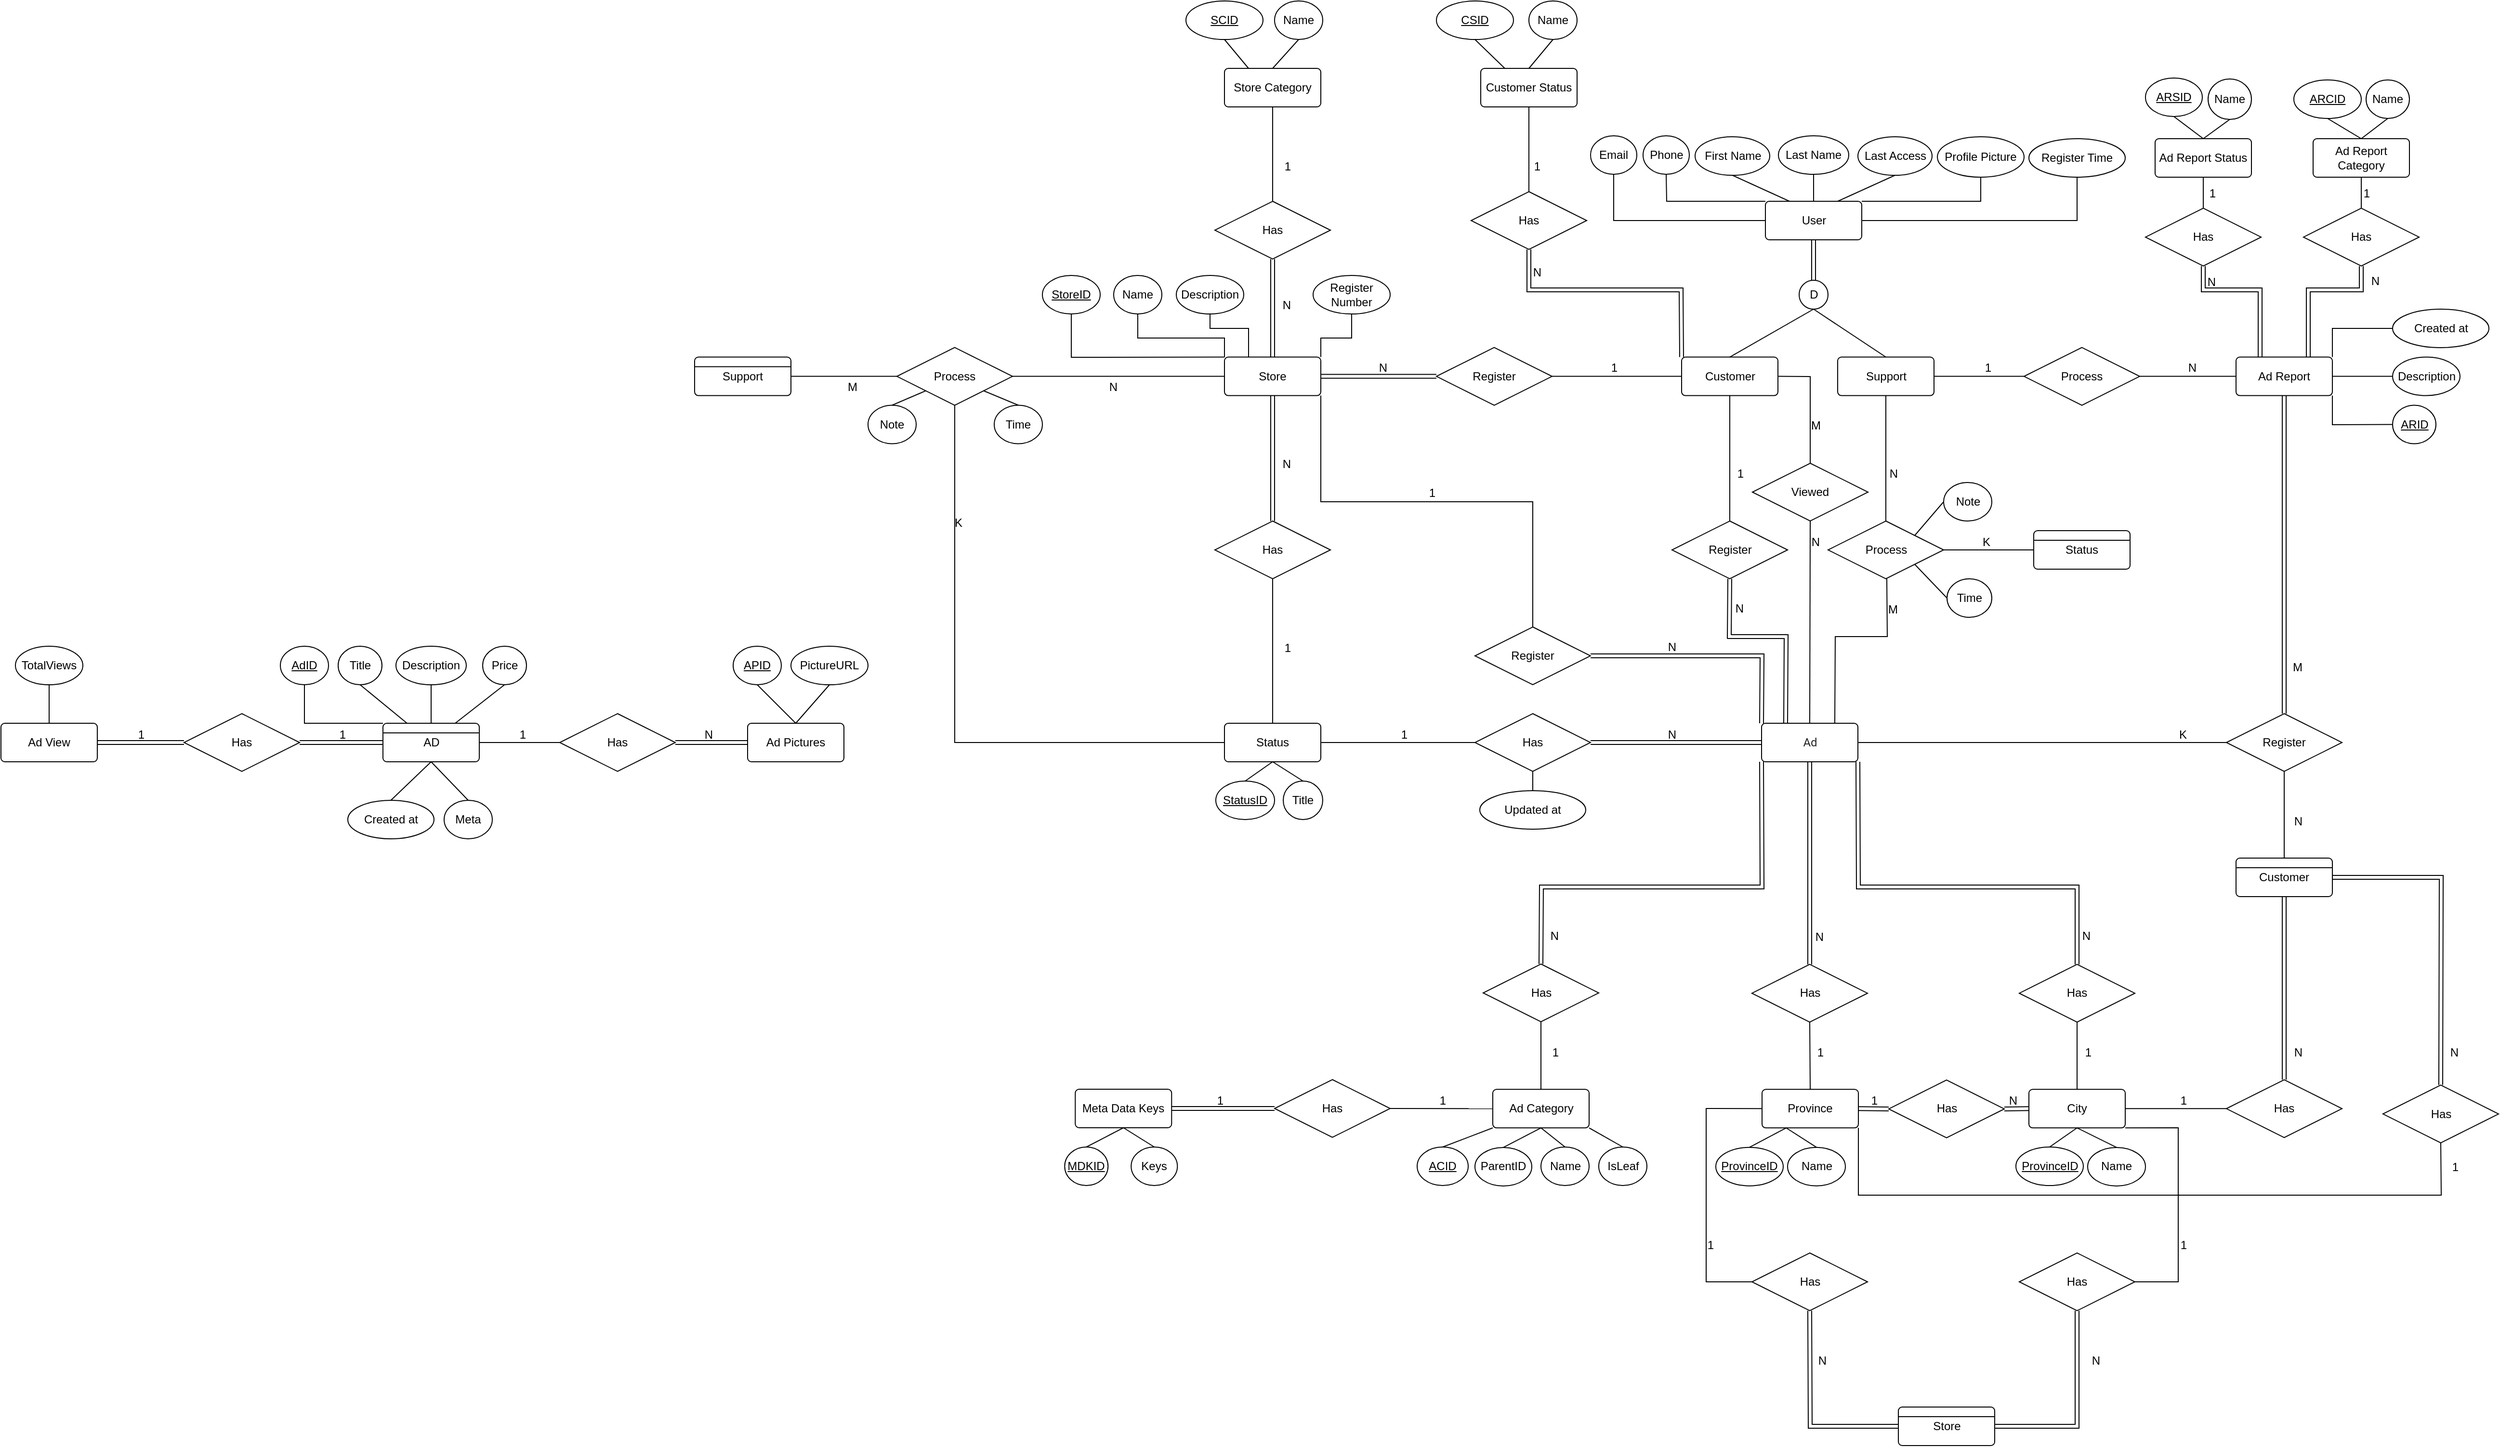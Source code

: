 <mxfile version="24.4.4" type="device">
  <diagram name="Page-1" id="hBKYx0gY65Gfhqx1dLIA">
    <mxGraphModel dx="2685" dy="574" grid="1" gridSize="10" guides="1" tooltips="1" connect="1" arrows="1" fold="1" page="1" pageScale="1" pageWidth="850" pageHeight="1100" math="0" shadow="0">
      <root>
        <mxCell id="0" />
        <mxCell id="1" parent="0" />
        <mxCell id="0CfdTzKVjlrWjt0-x5wx-15" value="User" style="rounded=1;arcSize=10;whiteSpace=wrap;html=1;align=center;" parent="1" vertex="1">
          <mxGeometry x="541.5" y="628" width="100" height="40" as="geometry" />
        </mxCell>
        <mxCell id="0CfdTzKVjlrWjt0-x5wx-17" value="Email" style="ellipse;whiteSpace=wrap;html=1;align=center;" parent="1" vertex="1">
          <mxGeometry x="360" y="560" width="48" height="40" as="geometry" />
        </mxCell>
        <mxCell id="0CfdTzKVjlrWjt0-x5wx-18" value="Phone" style="ellipse;whiteSpace=wrap;html=1;align=center;" parent="1" vertex="1">
          <mxGeometry x="414.5" y="560" width="48" height="40" as="geometry" />
        </mxCell>
        <mxCell id="0CfdTzKVjlrWjt0-x5wx-20" value="" style="endArrow=none;html=1;rounded=0;exitX=0;exitY=0;exitDx=0;exitDy=0;entryX=0.5;entryY=1;entryDx=0;entryDy=0;" parent="1" source="0CfdTzKVjlrWjt0-x5wx-15" target="0CfdTzKVjlrWjt0-x5wx-18" edge="1">
          <mxGeometry width="50" height="50" relative="1" as="geometry">
            <mxPoint x="615.5" y="620" as="sourcePoint" />
            <mxPoint x="665.5" y="570" as="targetPoint" />
            <Array as="points">
              <mxPoint x="439" y="628" />
            </Array>
          </mxGeometry>
        </mxCell>
        <mxCell id="0CfdTzKVjlrWjt0-x5wx-22" value="" style="endArrow=none;html=1;rounded=0;exitX=0.5;exitY=1;exitDx=0;exitDy=0;entryX=0;entryY=0.5;entryDx=0;entryDy=0;" parent="1" source="0CfdTzKVjlrWjt0-x5wx-17" target="0CfdTzKVjlrWjt0-x5wx-15" edge="1">
          <mxGeometry width="50" height="50" relative="1" as="geometry">
            <mxPoint x="615.5" y="620" as="sourcePoint" />
            <mxPoint x="565.5" y="630" as="targetPoint" />
            <Array as="points">
              <mxPoint x="384" y="648" />
            </Array>
          </mxGeometry>
        </mxCell>
        <mxCell id="0CfdTzKVjlrWjt0-x5wx-24" value="First Name" style="ellipse;whiteSpace=wrap;html=1;align=center;" parent="1" vertex="1">
          <mxGeometry x="468.5" y="561" width="77.5" height="40" as="geometry" />
        </mxCell>
        <mxCell id="0CfdTzKVjlrWjt0-x5wx-25" value="Last Name" style="ellipse;whiteSpace=wrap;html=1;align=center;" parent="1" vertex="1">
          <mxGeometry x="555" y="560" width="73" height="40" as="geometry" />
        </mxCell>
        <mxCell id="0CfdTzKVjlrWjt0-x5wx-26" value="" style="endArrow=none;html=1;rounded=0;entryX=0.5;entryY=1;entryDx=0;entryDy=0;exitX=0.5;exitY=0;exitDx=0;exitDy=0;" parent="1" source="0CfdTzKVjlrWjt0-x5wx-15" target="0CfdTzKVjlrWjt0-x5wx-25" edge="1">
          <mxGeometry width="50" height="50" relative="1" as="geometry">
            <mxPoint x="566.5" y="560" as="sourcePoint" />
            <mxPoint x="666" y="560" as="targetPoint" />
            <Array as="points" />
          </mxGeometry>
        </mxCell>
        <mxCell id="0CfdTzKVjlrWjt0-x5wx-27" value="" style="endArrow=none;html=1;rounded=0;entryX=0.5;entryY=1;entryDx=0;entryDy=0;exitX=0.25;exitY=0;exitDx=0;exitDy=0;" parent="1" source="0CfdTzKVjlrWjt0-x5wx-15" target="0CfdTzKVjlrWjt0-x5wx-24" edge="1">
          <mxGeometry width="50" height="50" relative="1" as="geometry">
            <mxPoint x="566.5" y="560" as="sourcePoint" />
            <mxPoint x="666" y="560" as="targetPoint" />
            <Array as="points" />
          </mxGeometry>
        </mxCell>
        <mxCell id="0CfdTzKVjlrWjt0-x5wx-31" value="Store" style="rounded=1;arcSize=10;whiteSpace=wrap;html=1;align=center;" parent="1" vertex="1">
          <mxGeometry x="-20" y="789.77" width="100" height="40" as="geometry" />
        </mxCell>
        <mxCell id="0CfdTzKVjlrWjt0-x5wx-33" value="Name" style="ellipse;whiteSpace=wrap;html=1;align=center;" parent="1" vertex="1">
          <mxGeometry x="-135" y="705" width="50" height="40" as="geometry" />
        </mxCell>
        <mxCell id="0CfdTzKVjlrWjt0-x5wx-35" value="Register Number" style="ellipse;whiteSpace=wrap;html=1;align=center;" parent="1" vertex="1">
          <mxGeometry x="72" y="705" width="80" height="40" as="geometry" />
        </mxCell>
        <mxCell id="0CfdTzKVjlrWjt0-x5wx-37" value="" style="endArrow=none;html=1;rounded=0;exitX=0.5;exitY=1;exitDx=0;exitDy=0;entryX=0;entryY=0;entryDx=0;entryDy=0;" parent="1" source="0CfdTzKVjlrWjt0-x5wx-33" target="0CfdTzKVjlrWjt0-x5wx-31" edge="1">
          <mxGeometry width="50" height="50" relative="1" as="geometry">
            <mxPoint x="171" y="811.77" as="sourcePoint" />
            <mxPoint x="221" y="761.77" as="targetPoint" />
            <Array as="points">
              <mxPoint x="-110" y="770" />
              <mxPoint x="-20" y="770" />
            </Array>
          </mxGeometry>
        </mxCell>
        <mxCell id="0CfdTzKVjlrWjt0-x5wx-39" value="" style="endArrow=none;html=1;rounded=0;exitX=1;exitY=0;exitDx=0;exitDy=0;entryX=0.5;entryY=1;entryDx=0;entryDy=0;" parent="1" source="0CfdTzKVjlrWjt0-x5wx-31" target="0CfdTzKVjlrWjt0-x5wx-35" edge="1">
          <mxGeometry width="50" height="50" relative="1" as="geometry">
            <mxPoint x="171" y="811.77" as="sourcePoint" />
            <mxPoint x="221" y="761.77" as="targetPoint" />
            <Array as="points">
              <mxPoint x="80" y="770" />
              <mxPoint x="112" y="770" />
            </Array>
          </mxGeometry>
        </mxCell>
        <mxCell id="0CfdTzKVjlrWjt0-x5wx-42" value="Register" style="shape=rhombus;perimeter=rhombusPerimeter;whiteSpace=wrap;html=1;align=center;" parent="1" vertex="1">
          <mxGeometry x="200" y="779.77" width="120" height="60" as="geometry" />
        </mxCell>
        <mxCell id="0CfdTzKVjlrWjt0-x5wx-49" value="&lt;div style=&quot;text-align: start;&quot;&gt;&lt;font face=&quot;Roboto, arial, sans-serif&quot; color=&quot;#252525&quot;&gt;&lt;span style=&quot;background-color: rgb(255, 255, 255);&quot;&gt;Ad&lt;/span&gt;&lt;/font&gt;&lt;/div&gt;" style="rounded=1;arcSize=10;whiteSpace=wrap;html=1;align=center;" parent="1" vertex="1">
          <mxGeometry x="537.5" y="1170" width="100" height="40" as="geometry" />
        </mxCell>
        <mxCell id="0CfdTzKVjlrWjt0-x5wx-50" value="Title" style="ellipse;whiteSpace=wrap;html=1;align=center;" parent="1" vertex="1">
          <mxGeometry x="-940" y="1090" width="45.5" height="40" as="geometry" />
        </mxCell>
        <mxCell id="0CfdTzKVjlrWjt0-x5wx-52" value="Description" style="ellipse;whiteSpace=wrap;html=1;align=center;" parent="1" vertex="1">
          <mxGeometry x="-880" y="1090" width="73" height="40" as="geometry" />
        </mxCell>
        <mxCell id="0CfdTzKVjlrWjt0-x5wx-53" value="Price" style="ellipse;whiteSpace=wrap;html=1;align=center;" parent="1" vertex="1">
          <mxGeometry x="-790" y="1090" width="45.5" height="40" as="geometry" />
        </mxCell>
        <mxCell id="0CfdTzKVjlrWjt0-x5wx-57" value="Created at" style="ellipse;whiteSpace=wrap;html=1;align=center;" parent="1" vertex="1">
          <mxGeometry x="-930" y="1250" width="89.5" height="40" as="geometry" />
        </mxCell>
        <mxCell id="0CfdTzKVjlrWjt0-x5wx-67" value="Register" style="shape=rhombus;perimeter=rhombusPerimeter;whiteSpace=wrap;html=1;align=center;" parent="1" vertex="1">
          <mxGeometry x="444.5" y="960" width="120" height="60" as="geometry" />
        </mxCell>
        <mxCell id="0CfdTzKVjlrWjt0-x5wx-70" value="" style="endArrow=none;html=1;rounded=0;exitX=0.5;exitY=1;exitDx=0;exitDy=0;entryX=0.5;entryY=0;entryDx=0;entryDy=0;" parent="1" source="0CfdTzKVjlrWjt0-x5wx-74" target="0CfdTzKVjlrWjt0-x5wx-67" edge="1">
          <mxGeometry relative="1" as="geometry">
            <mxPoint x="790" y="680" as="sourcePoint" />
            <mxPoint x="380" y="1000" as="targetPoint" />
          </mxGeometry>
        </mxCell>
        <mxCell id="0CfdTzKVjlrWjt0-x5wx-71" value="1" style="resizable=0;html=1;whiteSpace=wrap;align=right;verticalAlign=bottom;" parent="0CfdTzKVjlrWjt0-x5wx-70" connectable="0" vertex="1">
          <mxGeometry x="1" relative="1" as="geometry">
            <mxPoint x="16" y="-40" as="offset" />
          </mxGeometry>
        </mxCell>
        <mxCell id="0CfdTzKVjlrWjt0-x5wx-74" value="Customer" style="rounded=1;arcSize=10;whiteSpace=wrap;html=1;align=center;" parent="1" vertex="1">
          <mxGeometry x="454.5" y="789.77" width="100" height="40" as="geometry" />
        </mxCell>
        <mxCell id="0CfdTzKVjlrWjt0-x5wx-75" value="Support" style="rounded=1;arcSize=10;whiteSpace=wrap;html=1;align=center;" parent="1" vertex="1">
          <mxGeometry x="616.5" y="789.77" width="100" height="40" as="geometry" />
        </mxCell>
        <mxCell id="0CfdTzKVjlrWjt0-x5wx-82" value="" style="shape=link;html=1;rounded=0;entryX=0.5;entryY=1;entryDx=0;entryDy=0;exitX=0.5;exitY=0;exitDx=0;exitDy=0;" parent="1" source="0CfdTzKVjlrWjt0-x5wx-85" target="0CfdTzKVjlrWjt0-x5wx-15" edge="1">
          <mxGeometry width="100" relative="1" as="geometry">
            <mxPoint x="630" y="730" as="sourcePoint" />
            <mxPoint x="520" y="760" as="targetPoint" />
          </mxGeometry>
        </mxCell>
        <mxCell id="0CfdTzKVjlrWjt0-x5wx-83" value="" style="endArrow=none;html=1;rounded=0;exitX=0.5;exitY=0;exitDx=0;exitDy=0;entryX=0.5;entryY=1;entryDx=0;entryDy=0;" parent="1" source="0CfdTzKVjlrWjt0-x5wx-74" target="0CfdTzKVjlrWjt0-x5wx-85" edge="1">
          <mxGeometry width="50" height="50" relative="1" as="geometry">
            <mxPoint x="440" y="739.77" as="sourcePoint" />
            <mxPoint x="570" y="759.77" as="targetPoint" />
          </mxGeometry>
        </mxCell>
        <mxCell id="0CfdTzKVjlrWjt0-x5wx-84" value="" style="endArrow=none;html=1;rounded=0;exitX=0.5;exitY=0;exitDx=0;exitDy=0;entryX=0.5;entryY=1;entryDx=0;entryDy=0;" parent="1" source="0CfdTzKVjlrWjt0-x5wx-75" target="0CfdTzKVjlrWjt0-x5wx-85" edge="1">
          <mxGeometry width="50" height="50" relative="1" as="geometry">
            <mxPoint x="440" y="739.77" as="sourcePoint" />
            <mxPoint x="640" y="719.77" as="targetPoint" />
          </mxGeometry>
        </mxCell>
        <mxCell id="0CfdTzKVjlrWjt0-x5wx-85" value="D" style="ellipse;whiteSpace=wrap;html=1;aspect=fixed;" parent="1" vertex="1">
          <mxGeometry x="576.5" y="710" width="30" height="30" as="geometry" />
        </mxCell>
        <mxCell id="0CfdTzKVjlrWjt0-x5wx-88" value="Process" style="shape=rhombus;perimeter=rhombusPerimeter;whiteSpace=wrap;html=1;align=center;" parent="1" vertex="1">
          <mxGeometry x="606.5" y="960" width="120" height="60" as="geometry" />
        </mxCell>
        <mxCell id="0CfdTzKVjlrWjt0-x5wx-100" value="" style="endArrow=none;html=1;rounded=0;exitX=0.5;exitY=1;exitDx=0;exitDy=0;entryX=0.5;entryY=0;entryDx=0;entryDy=0;" parent="1" source="0CfdTzKVjlrWjt0-x5wx-75" target="0CfdTzKVjlrWjt0-x5wx-88" edge="1">
          <mxGeometry relative="1" as="geometry">
            <mxPoint x="650" y="800" as="sourcePoint" />
            <mxPoint x="810" y="800" as="targetPoint" />
          </mxGeometry>
        </mxCell>
        <mxCell id="0CfdTzKVjlrWjt0-x5wx-101" value="N" style="resizable=0;html=1;whiteSpace=wrap;align=right;verticalAlign=bottom;" parent="0CfdTzKVjlrWjt0-x5wx-100" connectable="0" vertex="1">
          <mxGeometry x="1" relative="1" as="geometry">
            <mxPoint x="14" y="-40" as="offset" />
          </mxGeometry>
        </mxCell>
        <mxCell id="0CfdTzKVjlrWjt0-x5wx-106" value="Description" style="ellipse;whiteSpace=wrap;html=1;align=center;" parent="1" vertex="1">
          <mxGeometry x="1192.5" y="789.77" width="70" height="40" as="geometry" />
        </mxCell>
        <mxCell id="0CfdTzKVjlrWjt0-x5wx-109" value="" style="endArrow=none;html=1;rounded=0;exitX=0;exitY=0.5;exitDx=0;exitDy=0;entryX=1;entryY=0.5;entryDx=0;entryDy=0;" parent="1" source="0CfdTzKVjlrWjt0-x5wx-106" target="QIARWO1vvbc_UHseHaY3-54" edge="1">
          <mxGeometry width="50" height="50" relative="1" as="geometry">
            <mxPoint x="1490" y="749.77" as="sourcePoint" />
            <mxPoint x="1540" y="699.77" as="targetPoint" />
          </mxGeometry>
        </mxCell>
        <mxCell id="QIARWO1vvbc_UHseHaY3-14" value="" style="endArrow=none;html=1;rounded=0;exitX=0.75;exitY=0;exitDx=0;exitDy=0;entryX=0.5;entryY=1;entryDx=0;entryDy=0;" parent="1" edge="1">
          <mxGeometry relative="1" as="geometry">
            <mxPoint x="613.5" y="1170" as="sourcePoint" />
            <mxPoint x="667.5" y="1020" as="targetPoint" />
            <Array as="points">
              <mxPoint x="614" y="1080" />
              <mxPoint x="668" y="1080" />
            </Array>
          </mxGeometry>
        </mxCell>
        <mxCell id="QIARWO1vvbc_UHseHaY3-15" value="M" style="resizable=0;html=1;whiteSpace=wrap;align=right;verticalAlign=bottom;" parent="QIARWO1vvbc_UHseHaY3-14" connectable="0" vertex="1">
          <mxGeometry x="1" relative="1" as="geometry">
            <mxPoint x="13" y="40" as="offset" />
          </mxGeometry>
        </mxCell>
        <mxCell id="QIARWO1vvbc_UHseHaY3-25" value="" style="endArrow=none;html=1;rounded=0;entryX=0;entryY=0.5;entryDx=0;entryDy=0;exitX=1;exitY=0.5;exitDx=0;exitDy=0;" parent="1" source="0CfdTzKVjlrWjt0-x5wx-42" target="0CfdTzKVjlrWjt0-x5wx-74" edge="1">
          <mxGeometry relative="1" as="geometry">
            <mxPoint x="310" y="810" as="sourcePoint" />
            <mxPoint x="470" y="810" as="targetPoint" />
          </mxGeometry>
        </mxCell>
        <mxCell id="QIARWO1vvbc_UHseHaY3-26" value="1" style="resizable=0;html=1;whiteSpace=wrap;align=right;verticalAlign=bottom;" parent="QIARWO1vvbc_UHseHaY3-25" connectable="0" vertex="1">
          <mxGeometry x="1" relative="1" as="geometry">
            <mxPoint x="-65" as="offset" />
          </mxGeometry>
        </mxCell>
        <mxCell id="QIARWO1vvbc_UHseHaY3-27" value="" style="shape=link;html=1;rounded=0;exitX=1;exitY=0.5;exitDx=0;exitDy=0;entryX=0;entryY=0.5;entryDx=0;entryDy=0;" parent="1" source="0CfdTzKVjlrWjt0-x5wx-31" target="0CfdTzKVjlrWjt0-x5wx-42" edge="1">
          <mxGeometry relative="1" as="geometry">
            <mxPoint x="310" y="810" as="sourcePoint" />
            <mxPoint x="470" y="810" as="targetPoint" />
          </mxGeometry>
        </mxCell>
        <mxCell id="QIARWO1vvbc_UHseHaY3-28" value="N" style="resizable=0;html=1;whiteSpace=wrap;align=right;verticalAlign=bottom;" parent="QIARWO1vvbc_UHseHaY3-27" connectable="0" vertex="1">
          <mxGeometry x="1" relative="1" as="geometry">
            <mxPoint x="-50" as="offset" />
          </mxGeometry>
        </mxCell>
        <mxCell id="QIARWO1vvbc_UHseHaY3-38" value="Support" style="rounded=1;arcSize=10;whiteSpace=wrap;html=1;align=center;" parent="1" vertex="1">
          <mxGeometry x="-570" y="789.77" width="100" height="40" as="geometry" />
        </mxCell>
        <mxCell id="QIARWO1vvbc_UHseHaY3-39" value="Process" style="shape=rhombus;perimeter=rhombusPerimeter;whiteSpace=wrap;html=1;align=center;" parent="1" vertex="1">
          <mxGeometry x="-360" y="779.77" width="120" height="60" as="geometry" />
        </mxCell>
        <mxCell id="QIARWO1vvbc_UHseHaY3-42" value="" style="endArrow=none;html=1;rounded=0;exitX=1;exitY=0.5;exitDx=0;exitDy=0;entryX=0;entryY=0.5;entryDx=0;entryDy=0;" parent="1" source="QIARWO1vvbc_UHseHaY3-38" target="QIARWO1vvbc_UHseHaY3-39" edge="1">
          <mxGeometry relative="1" as="geometry">
            <mxPoint x="30" y="870" as="sourcePoint" />
            <mxPoint x="190" y="870" as="targetPoint" />
          </mxGeometry>
        </mxCell>
        <mxCell id="QIARWO1vvbc_UHseHaY3-43" value="M" style="resizable=0;html=1;whiteSpace=wrap;align=right;verticalAlign=bottom;" parent="QIARWO1vvbc_UHseHaY3-42" connectable="0" vertex="1">
          <mxGeometry x="1" relative="1" as="geometry">
            <mxPoint x="-40" y="20" as="offset" />
          </mxGeometry>
        </mxCell>
        <mxCell id="QIARWO1vvbc_UHseHaY3-48" value="" style="shape=link;html=1;rounded=0;exitX=0.5;exitY=1;exitDx=0;exitDy=0;entryX=0.25;entryY=0;entryDx=0;entryDy=0;" parent="1" source="0CfdTzKVjlrWjt0-x5wx-67" target="0CfdTzKVjlrWjt0-x5wx-49" edge="1">
          <mxGeometry relative="1" as="geometry">
            <mxPoint x="310" y="1000" as="sourcePoint" />
            <mxPoint x="470" y="1000" as="targetPoint" />
            <Array as="points">
              <mxPoint x="504" y="1080" />
              <mxPoint x="563" y="1080" />
            </Array>
          </mxGeometry>
        </mxCell>
        <mxCell id="QIARWO1vvbc_UHseHaY3-49" value="N" style="resizable=0;html=1;whiteSpace=wrap;align=right;verticalAlign=bottom;" parent="QIARWO1vvbc_UHseHaY3-48" connectable="0" vertex="1">
          <mxGeometry x="1" relative="1" as="geometry">
            <mxPoint x="-42" y="-110" as="offset" />
          </mxGeometry>
        </mxCell>
        <mxCell id="QIARWO1vvbc_UHseHaY3-54" value="Ad Report" style="rounded=1;arcSize=10;whiteSpace=wrap;html=1;align=center;" parent="1" vertex="1">
          <mxGeometry x="1030" y="789.77" width="100" height="40" as="geometry" />
        </mxCell>
        <mxCell id="QIARWO1vvbc_UHseHaY3-56" value="Register" style="shape=rhombus;perimeter=rhombusPerimeter;whiteSpace=wrap;html=1;align=center;" parent="1" vertex="1">
          <mxGeometry x="240" y="1070" width="120" height="60" as="geometry" />
        </mxCell>
        <mxCell id="8Y0XfkwklUIzWa_7E_HV-10" value="" style="endArrow=none;html=1;rounded=0;entryX=0.5;entryY=0;entryDx=0;entryDy=0;exitX=1;exitY=1;exitDx=0;exitDy=0;" parent="1" source="0CfdTzKVjlrWjt0-x5wx-31" target="QIARWO1vvbc_UHseHaY3-56" edge="1">
          <mxGeometry relative="1" as="geometry">
            <mxPoint x="100" y="840" as="sourcePoint" />
            <mxPoint x="400" y="990" as="targetPoint" />
            <Array as="points">
              <mxPoint x="80" y="940" />
              <mxPoint x="300" y="940" />
            </Array>
          </mxGeometry>
        </mxCell>
        <mxCell id="8Y0XfkwklUIzWa_7E_HV-11" value="1" style="resizable=0;html=1;whiteSpace=wrap;align=right;verticalAlign=bottom;" parent="8Y0XfkwklUIzWa_7E_HV-10" connectable="0" vertex="1">
          <mxGeometry x="1" relative="1" as="geometry">
            <mxPoint x="-100" y="-130" as="offset" />
          </mxGeometry>
        </mxCell>
        <mxCell id="8Y0XfkwklUIzWa_7E_HV-12" value="" style="shape=link;html=1;rounded=0;exitX=1;exitY=0.5;exitDx=0;exitDy=0;entryX=0;entryY=0;entryDx=0;entryDy=0;" parent="1" source="QIARWO1vvbc_UHseHaY3-56" target="0CfdTzKVjlrWjt0-x5wx-49" edge="1">
          <mxGeometry relative="1" as="geometry">
            <mxPoint x="240" y="990" as="sourcePoint" />
            <mxPoint x="400" y="990" as="targetPoint" />
            <Array as="points">
              <mxPoint x="450" y="1100" />
              <mxPoint x="538" y="1100" />
            </Array>
          </mxGeometry>
        </mxCell>
        <mxCell id="8Y0XfkwklUIzWa_7E_HV-13" value="N" style="resizable=0;html=1;whiteSpace=wrap;align=right;verticalAlign=bottom;" parent="8Y0XfkwklUIzWa_7E_HV-12" connectable="0" vertex="1">
          <mxGeometry x="1" relative="1" as="geometry">
            <mxPoint x="-87" y="-70" as="offset" />
          </mxGeometry>
        </mxCell>
        <mxCell id="8Y0XfkwklUIzWa_7E_HV-20" value="Has" style="shape=rhombus;perimeter=rhombusPerimeter;whiteSpace=wrap;html=1;align=center;" parent="1" vertex="1">
          <mxGeometry x="248.5" y="1420" width="120" height="60" as="geometry" />
        </mxCell>
        <mxCell id="8Y0XfkwklUIzWa_7E_HV-27" value="Process" style="shape=rhombus;perimeter=rhombusPerimeter;whiteSpace=wrap;html=1;align=center;" parent="1" vertex="1">
          <mxGeometry x="810" y="779.77" width="120" height="60" as="geometry" />
        </mxCell>
        <mxCell id="8Y0XfkwklUIzWa_7E_HV-28" value="" style="endArrow=none;html=1;rounded=0;exitX=1;exitY=0.5;exitDx=0;exitDy=0;entryX=0;entryY=0.5;entryDx=0;entryDy=0;" parent="1" source="0CfdTzKVjlrWjt0-x5wx-75" target="8Y0XfkwklUIzWa_7E_HV-27" edge="1">
          <mxGeometry relative="1" as="geometry">
            <mxPoint x="680" y="940" as="sourcePoint" />
            <mxPoint x="840" y="940" as="targetPoint" />
          </mxGeometry>
        </mxCell>
        <mxCell id="8Y0XfkwklUIzWa_7E_HV-29" value="1" style="resizable=0;html=1;whiteSpace=wrap;align=right;verticalAlign=bottom;" parent="8Y0XfkwklUIzWa_7E_HV-28" connectable="0" vertex="1">
          <mxGeometry x="1" relative="1" as="geometry">
            <mxPoint x="-33" as="offset" />
          </mxGeometry>
        </mxCell>
        <mxCell id="8Y0XfkwklUIzWa_7E_HV-30" value="" style="endArrow=none;html=1;rounded=0;exitX=1;exitY=0.5;exitDx=0;exitDy=0;entryX=0;entryY=0.5;entryDx=0;entryDy=0;" parent="1" source="8Y0XfkwklUIzWa_7E_HV-27" target="QIARWO1vvbc_UHseHaY3-54" edge="1">
          <mxGeometry relative="1" as="geometry">
            <mxPoint x="680" y="940" as="sourcePoint" />
            <mxPoint x="840" y="940" as="targetPoint" />
          </mxGeometry>
        </mxCell>
        <mxCell id="8Y0XfkwklUIzWa_7E_HV-31" value="N" style="resizable=0;html=1;whiteSpace=wrap;align=right;verticalAlign=bottom;" parent="8Y0XfkwklUIzWa_7E_HV-30" connectable="0" vertex="1">
          <mxGeometry x="1" relative="1" as="geometry">
            <mxPoint x="-40" as="offset" />
          </mxGeometry>
        </mxCell>
        <mxCell id="8Y0XfkwklUIzWa_7E_HV-32" value="Register" style="shape=rhombus;perimeter=rhombusPerimeter;whiteSpace=wrap;html=1;align=center;" parent="1" vertex="1">
          <mxGeometry x="1020" y="1160" width="120" height="60" as="geometry" />
        </mxCell>
        <mxCell id="8Y0XfkwklUIzWa_7E_HV-35" value="" style="shape=link;html=1;rounded=0;entryX=0.5;entryY=1;entryDx=0;entryDy=0;exitX=0.5;exitY=0;exitDx=0;exitDy=0;" parent="1" source="8Y0XfkwklUIzWa_7E_HV-32" target="QIARWO1vvbc_UHseHaY3-54" edge="1">
          <mxGeometry relative="1" as="geometry">
            <mxPoint x="650" y="930" as="sourcePoint" />
            <mxPoint x="810" y="930" as="targetPoint" />
          </mxGeometry>
        </mxCell>
        <mxCell id="8Y0XfkwklUIzWa_7E_HV-36" value="M" style="resizable=0;html=1;whiteSpace=wrap;align=right;verticalAlign=bottom;" parent="8Y0XfkwklUIzWa_7E_HV-35" connectable="0" vertex="1">
          <mxGeometry x="1" relative="1" as="geometry">
            <mxPoint x="20" y="290" as="offset" />
          </mxGeometry>
        </mxCell>
        <mxCell id="8Y0XfkwklUIzWa_7E_HV-40" value="Created at" style="ellipse;whiteSpace=wrap;html=1;align=center;" parent="1" vertex="1">
          <mxGeometry x="1192.5" y="740" width="100" height="40" as="geometry" />
        </mxCell>
        <mxCell id="8Y0XfkwklUIzWa_7E_HV-42" value="Status" style="rounded=1;arcSize=10;whiteSpace=wrap;html=1;align=center;" parent="1" vertex="1">
          <mxGeometry x="-20" y="1170" width="100" height="40" as="geometry" />
        </mxCell>
        <mxCell id="8Y0XfkwklUIzWa_7E_HV-45" value="StatusID" style="ellipse;whiteSpace=wrap;html=1;align=center;fontStyle=4;" parent="1" vertex="1">
          <mxGeometry x="-29" y="1230" width="61" height="40" as="geometry" />
        </mxCell>
        <mxCell id="8Y0XfkwklUIzWa_7E_HV-47" value="Updated at" style="ellipse;whiteSpace=wrap;html=1;align=center;" parent="1" vertex="1">
          <mxGeometry x="245" y="1240" width="110" height="40" as="geometry" />
        </mxCell>
        <mxCell id="8Y0XfkwklUIzWa_7E_HV-48" value="Title" style="ellipse;whiteSpace=wrap;html=1;align=center;" parent="1" vertex="1">
          <mxGeometry x="41" y="1230" width="41" height="40" as="geometry" />
        </mxCell>
        <mxCell id="8Y0XfkwklUIzWa_7E_HV-49" value="Has" style="shape=rhombus;perimeter=rhombusPerimeter;whiteSpace=wrap;html=1;align=center;" parent="1" vertex="1">
          <mxGeometry x="240" y="1160" width="120" height="60" as="geometry" />
        </mxCell>
        <mxCell id="8Y0XfkwklUIzWa_7E_HV-50" value="" style="shape=link;html=1;rounded=0;entryX=0;entryY=0.5;entryDx=0;entryDy=0;exitX=1;exitY=0.5;exitDx=0;exitDy=0;" parent="1" source="8Y0XfkwklUIzWa_7E_HV-49" target="0CfdTzKVjlrWjt0-x5wx-49" edge="1">
          <mxGeometry relative="1" as="geometry">
            <mxPoint x="390" y="1020" as="sourcePoint" />
            <mxPoint x="550" y="1020" as="targetPoint" />
          </mxGeometry>
        </mxCell>
        <mxCell id="8Y0XfkwklUIzWa_7E_HV-51" value="N" style="resizable=0;html=1;whiteSpace=wrap;align=right;verticalAlign=bottom;" parent="8Y0XfkwklUIzWa_7E_HV-50" connectable="0" vertex="1">
          <mxGeometry x="1" relative="1" as="geometry">
            <mxPoint x="-87" as="offset" />
          </mxGeometry>
        </mxCell>
        <mxCell id="MZ66G47-zIH7tZrroCR9-13" value="Meta" style="ellipse;whiteSpace=wrap;html=1;align=center;" parent="1" vertex="1">
          <mxGeometry x="-830" y="1250" width="50" height="40" as="geometry" />
        </mxCell>
        <mxCell id="MZ66G47-zIH7tZrroCR9-19" value="" style="endArrow=none;html=1;rounded=0;exitX=1;exitY=0.5;exitDx=0;exitDy=0;entryX=0;entryY=0.5;entryDx=0;entryDy=0;" parent="1" source="0CfdTzKVjlrWjt0-x5wx-49" target="8Y0XfkwklUIzWa_7E_HV-32" edge="1">
          <mxGeometry relative="1" as="geometry">
            <mxPoint x="670" y="980" as="sourcePoint" />
            <mxPoint x="830" y="980" as="targetPoint" />
            <Array as="points" />
          </mxGeometry>
        </mxCell>
        <mxCell id="MZ66G47-zIH7tZrroCR9-20" value="K" style="resizable=0;html=1;whiteSpace=wrap;align=right;verticalAlign=bottom;" parent="MZ66G47-zIH7tZrroCR9-19" connectable="0" vertex="1">
          <mxGeometry x="1" relative="1" as="geometry">
            <mxPoint x="-40" as="offset" />
          </mxGeometry>
        </mxCell>
        <mxCell id="MZ66G47-zIH7tZrroCR9-21" value="Description" style="ellipse;whiteSpace=wrap;html=1;align=center;" parent="1" vertex="1">
          <mxGeometry x="-70" y="705" width="70" height="40" as="geometry" />
        </mxCell>
        <mxCell id="MZ66G47-zIH7tZrroCR9-22" value="" style="endArrow=none;html=1;rounded=0;exitX=0.5;exitY=1;exitDx=0;exitDy=0;entryX=0.25;entryY=0;entryDx=0;entryDy=0;" parent="1" source="MZ66G47-zIH7tZrroCR9-21" target="0CfdTzKVjlrWjt0-x5wx-31" edge="1">
          <mxGeometry relative="1" as="geometry">
            <mxPoint x="-20" y="820" as="sourcePoint" />
            <mxPoint x="30" y="790" as="targetPoint" />
            <Array as="points">
              <mxPoint x="-35" y="760" />
              <mxPoint x="5" y="760" />
            </Array>
          </mxGeometry>
        </mxCell>
        <mxCell id="MZ66G47-zIH7tZrroCR9-23" value="Has" style="shape=rhombus;perimeter=rhombusPerimeter;whiteSpace=wrap;html=1;align=center;" parent="1" vertex="1">
          <mxGeometry x="-30" y="960" width="120" height="60" as="geometry" />
        </mxCell>
        <mxCell id="MZ66G47-zIH7tZrroCR9-24" value="" style="endArrow=none;html=1;rounded=0;exitX=0.5;exitY=1;exitDx=0;exitDy=0;entryX=0.5;entryY=0;entryDx=0;entryDy=0;" parent="1" source="8Y0XfkwklUIzWa_7E_HV-49" target="8Y0XfkwklUIzWa_7E_HV-47" edge="1">
          <mxGeometry relative="1" as="geometry">
            <mxPoint x="450" y="1240" as="sourcePoint" />
            <mxPoint x="610" y="1240" as="targetPoint" />
          </mxGeometry>
        </mxCell>
        <mxCell id="MZ66G47-zIH7tZrroCR9-25" value="" style="shape=link;html=1;rounded=0;entryX=0.5;entryY=0;entryDx=0;entryDy=0;" parent="1" source="0CfdTzKVjlrWjt0-x5wx-31" target="MZ66G47-zIH7tZrroCR9-23" edge="1">
          <mxGeometry relative="1" as="geometry">
            <mxPoint x="80" y="1090" as="sourcePoint" />
            <mxPoint x="240" y="1090" as="targetPoint" />
          </mxGeometry>
        </mxCell>
        <mxCell id="MZ66G47-zIH7tZrroCR9-26" value="N" style="resizable=0;html=1;whiteSpace=wrap;align=right;verticalAlign=bottom;" parent="MZ66G47-zIH7tZrroCR9-25" connectable="0" vertex="1">
          <mxGeometry x="1" relative="1" as="geometry">
            <mxPoint x="20" y="-50" as="offset" />
          </mxGeometry>
        </mxCell>
        <mxCell id="MZ66G47-zIH7tZrroCR9-29" value="" style="endArrow=none;html=1;rounded=0;exitX=0.5;exitY=0;exitDx=0;exitDy=0;entryX=0.5;entryY=1;entryDx=0;entryDy=0;" parent="1" source="8Y0XfkwklUIzWa_7E_HV-48" target="8Y0XfkwklUIzWa_7E_HV-42" edge="1">
          <mxGeometry relative="1" as="geometry">
            <mxPoint x="80" y="1090" as="sourcePoint" />
            <mxPoint x="240" y="1090" as="targetPoint" />
          </mxGeometry>
        </mxCell>
        <mxCell id="MZ66G47-zIH7tZrroCR9-32" value="" style="endArrow=none;html=1;rounded=0;entryX=0.5;entryY=1;entryDx=0;entryDy=0;exitX=0.5;exitY=0;exitDx=0;exitDy=0;" parent="1" source="8Y0XfkwklUIzWa_7E_HV-45" target="8Y0XfkwklUIzWa_7E_HV-42" edge="1">
          <mxGeometry relative="1" as="geometry">
            <mxPoint x="80" y="1090" as="sourcePoint" />
            <mxPoint x="240" y="1090" as="targetPoint" />
          </mxGeometry>
        </mxCell>
        <mxCell id="MZ66G47-zIH7tZrroCR9-33" value="Last Access" style="ellipse;whiteSpace=wrap;html=1;align=center;" parent="1" vertex="1">
          <mxGeometry x="637.5" y="561" width="77" height="40" as="geometry" />
        </mxCell>
        <mxCell id="MZ66G47-zIH7tZrroCR9-34" value="" style="endArrow=none;html=1;rounded=0;exitX=0.5;exitY=1;exitDx=0;exitDy=0;entryX=0.75;entryY=0;entryDx=0;entryDy=0;" parent="1" source="MZ66G47-zIH7tZrroCR9-33" target="0CfdTzKVjlrWjt0-x5wx-15" edge="1">
          <mxGeometry relative="1" as="geometry">
            <mxPoint x="490" y="720" as="sourcePoint" />
            <mxPoint x="500" y="660" as="targetPoint" />
            <Array as="points" />
          </mxGeometry>
        </mxCell>
        <mxCell id="MZ66G47-zIH7tZrroCR9-35" value="Profile Picture" style="ellipse;whiteSpace=wrap;html=1;align=center;" parent="1" vertex="1">
          <mxGeometry x="720" y="561" width="90" height="42" as="geometry" />
        </mxCell>
        <mxCell id="MZ66G47-zIH7tZrroCR9-36" value="" style="endArrow=none;html=1;rounded=0;exitX=0.5;exitY=1;exitDx=0;exitDy=0;entryX=1;entryY=0;entryDx=0;entryDy=0;" parent="1" source="MZ66G47-zIH7tZrroCR9-35" target="0CfdTzKVjlrWjt0-x5wx-15" edge="1">
          <mxGeometry relative="1" as="geometry">
            <mxPoint x="440" y="630" as="sourcePoint" />
            <mxPoint x="590" y="630" as="targetPoint" />
            <Array as="points">
              <mxPoint x="765" y="628" />
            </Array>
          </mxGeometry>
        </mxCell>
        <mxCell id="MZ66G47-zIH7tZrroCR9-47" value="Ad Report Status" style="rounded=1;arcSize=10;whiteSpace=wrap;html=1;align=center;" parent="1" vertex="1">
          <mxGeometry x="946" y="563" width="100" height="40" as="geometry" />
        </mxCell>
        <mxCell id="MZ66G47-zIH7tZrroCR9-48" value="ARSID" style="ellipse;whiteSpace=wrap;html=1;align=center;fontStyle=4;" parent="1" vertex="1">
          <mxGeometry x="936" y="500" width="59" height="40" as="geometry" />
        </mxCell>
        <mxCell id="MZ66G47-zIH7tZrroCR9-49" value="Name" style="ellipse;whiteSpace=wrap;html=1;align=center;" parent="1" vertex="1">
          <mxGeometry x="1001" y="501" width="45" height="42" as="geometry" />
        </mxCell>
        <mxCell id="MZ66G47-zIH7tZrroCR9-50" value="" style="endArrow=none;html=1;rounded=0;exitX=0.5;exitY=1;exitDx=0;exitDy=0;entryX=0.5;entryY=0;entryDx=0;entryDy=0;" parent="1" source="MZ66G47-zIH7tZrroCR9-49" target="MZ66G47-zIH7tZrroCR9-47" edge="1">
          <mxGeometry relative="1" as="geometry">
            <mxPoint x="1015" y="490" as="sourcePoint" />
            <mxPoint x="946" y="580" as="targetPoint" />
          </mxGeometry>
        </mxCell>
        <mxCell id="MZ66G47-zIH7tZrroCR9-51" value="" style="endArrow=none;html=1;rounded=0;exitX=0.5;exitY=1;exitDx=0;exitDy=0;entryX=0.5;entryY=0;entryDx=0;entryDy=0;" parent="1" source="MZ66G47-zIH7tZrroCR9-48" target="MZ66G47-zIH7tZrroCR9-47" edge="1">
          <mxGeometry relative="1" as="geometry">
            <mxPoint x="1015" y="490" as="sourcePoint" />
            <mxPoint x="1025.5" y="560" as="targetPoint" />
          </mxGeometry>
        </mxCell>
        <mxCell id="MZ66G47-zIH7tZrroCR9-52" value="Has" style="shape=rhombus;perimeter=rhombusPerimeter;whiteSpace=wrap;html=1;align=center;" parent="1" vertex="1">
          <mxGeometry x="936" y="635.23" width="120" height="60" as="geometry" />
        </mxCell>
        <mxCell id="MZ66G47-zIH7tZrroCR9-55" value="" style="shape=link;html=1;rounded=0;entryX=0.5;entryY=1;entryDx=0;entryDy=0;exitX=0.25;exitY=0;exitDx=0;exitDy=0;" parent="1" source="QIARWO1vvbc_UHseHaY3-54" target="MZ66G47-zIH7tZrroCR9-52" edge="1">
          <mxGeometry relative="1" as="geometry">
            <mxPoint x="1130" y="720" as="sourcePoint" />
            <mxPoint x="1290" y="720" as="targetPoint" />
            <Array as="points">
              <mxPoint x="1055" y="720" />
              <mxPoint x="996" y="720" />
            </Array>
          </mxGeometry>
        </mxCell>
        <mxCell id="MZ66G47-zIH7tZrroCR9-56" value="N" style="resizable=0;html=1;whiteSpace=wrap;align=right;verticalAlign=bottom;" parent="MZ66G47-zIH7tZrroCR9-55" connectable="0" vertex="1">
          <mxGeometry x="1" relative="1" as="geometry">
            <mxPoint x="14" y="25" as="offset" />
          </mxGeometry>
        </mxCell>
        <mxCell id="MZ66G47-zIH7tZrroCR9-57" value="" style="endArrow=none;html=1;rounded=0;entryX=0;entryY=0.5;entryDx=0;entryDy=0;exitX=1;exitY=0;exitDx=0;exitDy=0;" parent="1" source="QIARWO1vvbc_UHseHaY3-54" target="8Y0XfkwklUIzWa_7E_HV-40" edge="1">
          <mxGeometry relative="1" as="geometry">
            <mxPoint x="980" y="740" as="sourcePoint" />
            <mxPoint x="1140" y="740" as="targetPoint" />
            <Array as="points">
              <mxPoint x="1130" y="760" />
            </Array>
          </mxGeometry>
        </mxCell>
        <mxCell id="MZ66G47-zIH7tZrroCR9-58" value="Ad Report Category" style="rounded=1;arcSize=10;whiteSpace=wrap;html=1;align=center;" parent="1" vertex="1">
          <mxGeometry x="1110" y="563" width="100" height="40" as="geometry" />
        </mxCell>
        <mxCell id="MZ66G47-zIH7tZrroCR9-59" value="ARCID" style="ellipse;whiteSpace=wrap;html=1;align=center;fontStyle=4;" parent="1" vertex="1">
          <mxGeometry x="1090" y="502" width="70" height="40" as="geometry" />
        </mxCell>
        <mxCell id="MZ66G47-zIH7tZrroCR9-60" value="Name" style="ellipse;whiteSpace=wrap;html=1;align=center;" parent="1" vertex="1">
          <mxGeometry x="1165" y="502" width="45" height="40" as="geometry" />
        </mxCell>
        <mxCell id="MZ66G47-zIH7tZrroCR9-61" value="" style="endArrow=none;html=1;rounded=0;exitX=0.5;exitY=1;exitDx=0;exitDy=0;entryX=0.5;entryY=0;entryDx=0;entryDy=0;" parent="1" source="MZ66G47-zIH7tZrroCR9-60" target="MZ66G47-zIH7tZrroCR9-58" edge="1">
          <mxGeometry relative="1" as="geometry">
            <mxPoint x="1329" y="432" as="sourcePoint" />
            <mxPoint x="1489" y="432" as="targetPoint" />
          </mxGeometry>
        </mxCell>
        <mxCell id="MZ66G47-zIH7tZrroCR9-62" value="" style="endArrow=none;html=1;rounded=0;exitX=0.5;exitY=1;exitDx=0;exitDy=0;entryX=0.5;entryY=0;entryDx=0;entryDy=0;" parent="1" source="MZ66G47-zIH7tZrroCR9-59" target="MZ66G47-zIH7tZrroCR9-58" edge="1">
          <mxGeometry relative="1" as="geometry">
            <mxPoint x="1329" y="432" as="sourcePoint" />
            <mxPoint x="1339.5" y="502" as="targetPoint" />
          </mxGeometry>
        </mxCell>
        <mxCell id="MZ66G47-zIH7tZrroCR9-63" value="Has" style="shape=rhombus;perimeter=rhombusPerimeter;whiteSpace=wrap;html=1;align=center;" parent="1" vertex="1">
          <mxGeometry x="1100" y="635.23" width="120" height="60" as="geometry" />
        </mxCell>
        <mxCell id="MZ66G47-zIH7tZrroCR9-69" value="Viewed" style="shape=rhombus;perimeter=rhombusPerimeter;whiteSpace=wrap;html=1;align=center;" parent="1" vertex="1">
          <mxGeometry x="528" y="900" width="120" height="60" as="geometry" />
        </mxCell>
        <mxCell id="MZ66G47-zIH7tZrroCR9-72" value="" style="endArrow=none;html=1;rounded=0;entryX=0.5;entryY=1;entryDx=0;entryDy=0;exitX=0.5;exitY=0;exitDx=0;exitDy=0;" parent="1" source="0CfdTzKVjlrWjt0-x5wx-49" target="MZ66G47-zIH7tZrroCR9-69" edge="1">
          <mxGeometry relative="1" as="geometry">
            <mxPoint x="750" y="950" as="sourcePoint" />
            <mxPoint x="910" y="950" as="targetPoint" />
          </mxGeometry>
        </mxCell>
        <mxCell id="MZ66G47-zIH7tZrroCR9-73" value="N" style="resizable=0;html=1;whiteSpace=wrap;align=right;verticalAlign=bottom;" parent="MZ66G47-zIH7tZrroCR9-72" connectable="0" vertex="1">
          <mxGeometry x="1" relative="1" as="geometry">
            <mxPoint x="12" y="30" as="offset" />
          </mxGeometry>
        </mxCell>
        <mxCell id="MZ66G47-zIH7tZrroCR9-76" value="Province" style="rounded=1;arcSize=10;whiteSpace=wrap;html=1;align=center;" parent="1" vertex="1">
          <mxGeometry x="538" y="1550.14" width="100" height="40" as="geometry" />
        </mxCell>
        <mxCell id="MZ66G47-zIH7tZrroCR9-77" value="City" style="rounded=1;arcSize=10;whiteSpace=wrap;html=1;align=center;" parent="1" vertex="1">
          <mxGeometry x="815" y="1550.14" width="100" height="40" as="geometry" />
        </mxCell>
        <mxCell id="MZ66G47-zIH7tZrroCR9-78" value="Has" style="shape=rhombus;perimeter=rhombusPerimeter;whiteSpace=wrap;html=1;align=center;" parent="1" vertex="1">
          <mxGeometry x="527.5" y="1420.34" width="120" height="60" as="geometry" />
        </mxCell>
        <mxCell id="MZ66G47-zIH7tZrroCR9-80" value="Store Category" style="rounded=1;arcSize=10;whiteSpace=wrap;html=1;align=center;" parent="1" vertex="1">
          <mxGeometry x="-20" y="490" width="100" height="40" as="geometry" />
        </mxCell>
        <mxCell id="MZ66G47-zIH7tZrroCR9-81" value="Name" style="ellipse;whiteSpace=wrap;html=1;align=center;" parent="1" vertex="1">
          <mxGeometry x="32" y="420" width="50" height="40" as="geometry" />
        </mxCell>
        <mxCell id="MZ66G47-zIH7tZrroCR9-84" value="SCID" style="ellipse;whiteSpace=wrap;html=1;align=center;fontStyle=4;" parent="1" vertex="1">
          <mxGeometry x="-60" y="420" width="80" height="40" as="geometry" />
        </mxCell>
        <mxCell id="MZ66G47-zIH7tZrroCR9-85" value="" style="endArrow=none;html=1;rounded=0;exitX=0.5;exitY=1;exitDx=0;exitDy=0;entryX=0.25;entryY=0;entryDx=0;entryDy=0;" parent="1" source="MZ66G47-zIH7tZrroCR9-84" target="MZ66G47-zIH7tZrroCR9-80" edge="1">
          <mxGeometry relative="1" as="geometry">
            <mxPoint x="-69" y="450" as="sourcePoint" />
            <mxPoint x="91" y="450" as="targetPoint" />
          </mxGeometry>
        </mxCell>
        <mxCell id="MZ66G47-zIH7tZrroCR9-89" value="Has" style="shape=rhombus;perimeter=rhombusPerimeter;whiteSpace=wrap;html=1;align=center;" parent="1" vertex="1">
          <mxGeometry x="-30" y="628" width="120" height="60" as="geometry" />
        </mxCell>
        <mxCell id="MZ66G47-zIH7tZrroCR9-90" value="Ad Category" style="rounded=1;arcSize=10;whiteSpace=wrap;html=1;align=center;" parent="1" vertex="1">
          <mxGeometry x="258.5" y="1550.14" width="100" height="40" as="geometry" />
        </mxCell>
        <mxCell id="MZ66G47-zIH7tZrroCR9-91" value="Name" style="ellipse;whiteSpace=wrap;html=1;align=center;" parent="1" vertex="1">
          <mxGeometry x="308.5" y="1610" width="50" height="40" as="geometry" />
        </mxCell>
        <mxCell id="MZ66G47-zIH7tZrroCR9-93" value="ParentID" style="ellipse;whiteSpace=wrap;html=1;align=center;" parent="1" vertex="1">
          <mxGeometry x="240" y="1610.48" width="59" height="40" as="geometry" />
        </mxCell>
        <mxCell id="MZ66G47-zIH7tZrroCR9-94" value="ACID" style="ellipse;whiteSpace=wrap;html=1;align=center;fontStyle=4;" parent="1" vertex="1">
          <mxGeometry x="180" y="1610" width="53" height="40" as="geometry" />
        </mxCell>
        <mxCell id="MZ66G47-zIH7tZrroCR9-95" value="" style="endArrow=none;html=1;rounded=0;exitX=0.5;exitY=0;exitDx=0;exitDy=0;entryX=0;entryY=1;entryDx=0;entryDy=0;" parent="1" source="MZ66G47-zIH7tZrroCR9-94" target="MZ66G47-zIH7tZrroCR9-90" edge="1">
          <mxGeometry relative="1" as="geometry">
            <mxPoint x="299" y="1510.14" as="sourcePoint" />
            <mxPoint x="459" y="1510.14" as="targetPoint" />
          </mxGeometry>
        </mxCell>
        <mxCell id="MZ66G47-zIH7tZrroCR9-96" value="" style="endArrow=none;html=1;rounded=0;exitX=0.5;exitY=0;exitDx=0;exitDy=0;entryX=0.5;entryY=1;entryDx=0;entryDy=0;" parent="1" source="MZ66G47-zIH7tZrroCR9-93" target="MZ66G47-zIH7tZrroCR9-90" edge="1">
          <mxGeometry relative="1" as="geometry">
            <mxPoint x="299" y="1510.14" as="sourcePoint" />
            <mxPoint x="459" y="1510.14" as="targetPoint" />
          </mxGeometry>
        </mxCell>
        <mxCell id="MZ66G47-zIH7tZrroCR9-98" value="" style="endArrow=none;html=1;rounded=0;exitX=0.5;exitY=1;exitDx=0;exitDy=0;entryX=0.5;entryY=0;entryDx=0;entryDy=0;" parent="1" source="MZ66G47-zIH7tZrroCR9-90" target="MZ66G47-zIH7tZrroCR9-91" edge="1">
          <mxGeometry relative="1" as="geometry">
            <mxPoint x="299" y="1510.14" as="sourcePoint" />
            <mxPoint x="459" y="1510.14" as="targetPoint" />
          </mxGeometry>
        </mxCell>
        <mxCell id="MZ66G47-zIH7tZrroCR9-99" value="" style="shape=link;html=1;rounded=0;exitX=0;exitY=1;exitDx=0;exitDy=0;entryX=0.5;entryY=0;entryDx=0;entryDy=0;" parent="1" source="0CfdTzKVjlrWjt0-x5wx-49" target="8Y0XfkwklUIzWa_7E_HV-20" edge="1">
          <mxGeometry relative="1" as="geometry">
            <mxPoint x="450" y="1360" as="sourcePoint" />
            <mxPoint x="610" y="1360" as="targetPoint" />
            <Array as="points">
              <mxPoint x="538" y="1340" />
              <mxPoint x="309" y="1340" />
            </Array>
          </mxGeometry>
        </mxCell>
        <mxCell id="MZ66G47-zIH7tZrroCR9-100" value="N" style="resizable=0;html=1;whiteSpace=wrap;align=right;verticalAlign=bottom;" parent="MZ66G47-zIH7tZrroCR9-99" connectable="0" vertex="1">
          <mxGeometry x="1" relative="1" as="geometry">
            <mxPoint x="20" y="-20" as="offset" />
          </mxGeometry>
        </mxCell>
        <mxCell id="MZ66G47-zIH7tZrroCR9-101" value="" style="endArrow=none;html=1;rounded=0;exitX=0.5;exitY=0;exitDx=0;exitDy=0;entryX=0.5;entryY=1;entryDx=0;entryDy=0;" parent="1" source="MZ66G47-zIH7tZrroCR9-90" target="8Y0XfkwklUIzWa_7E_HV-20" edge="1">
          <mxGeometry relative="1" as="geometry">
            <mxPoint x="261.5" y="1420.14" as="sourcePoint" />
            <mxPoint x="399" y="1400.14" as="targetPoint" />
          </mxGeometry>
        </mxCell>
        <mxCell id="MZ66G47-zIH7tZrroCR9-102" value="1" style="resizable=0;html=1;whiteSpace=wrap;align=right;verticalAlign=bottom;" parent="MZ66G47-zIH7tZrroCR9-101" connectable="0" vertex="1">
          <mxGeometry x="1" relative="1" as="geometry">
            <mxPoint x="20" y="40" as="offset" />
          </mxGeometry>
        </mxCell>
        <mxCell id="MZ66G47-zIH7tZrroCR9-103" value="" style="shape=link;html=1;rounded=0;exitX=0.5;exitY=0;exitDx=0;exitDy=0;entryX=0.5;entryY=1;entryDx=0;entryDy=0;" parent="1" source="0CfdTzKVjlrWjt0-x5wx-31" target="MZ66G47-zIH7tZrroCR9-89" edge="1">
          <mxGeometry relative="1" as="geometry">
            <mxPoint x="-10" y="660" as="sourcePoint" />
            <mxPoint x="30" y="690" as="targetPoint" />
          </mxGeometry>
        </mxCell>
        <mxCell id="MZ66G47-zIH7tZrroCR9-104" value="N" style="resizable=0;html=1;whiteSpace=wrap;align=right;verticalAlign=bottom;" parent="MZ66G47-zIH7tZrroCR9-103" connectable="0" vertex="1">
          <mxGeometry x="1" relative="1" as="geometry">
            <mxPoint x="20" y="57" as="offset" />
          </mxGeometry>
        </mxCell>
        <mxCell id="MZ66G47-zIH7tZrroCR9-105" value="" style="endArrow=none;html=1;rounded=0;exitX=0.5;exitY=1;exitDx=0;exitDy=0;entryX=0.5;entryY=0;entryDx=0;entryDy=0;" parent="1" source="MZ66G47-zIH7tZrroCR9-80" target="MZ66G47-zIH7tZrroCR9-89" edge="1">
          <mxGeometry relative="1" as="geometry">
            <mxPoint x="-10" y="610" as="sourcePoint" />
            <mxPoint x="150" y="610" as="targetPoint" />
          </mxGeometry>
        </mxCell>
        <mxCell id="MZ66G47-zIH7tZrroCR9-106" value="1" style="resizable=0;html=1;whiteSpace=wrap;align=right;verticalAlign=bottom;" parent="MZ66G47-zIH7tZrroCR9-105" connectable="0" vertex="1">
          <mxGeometry x="1" relative="1" as="geometry">
            <mxPoint x="20" y="-28" as="offset" />
          </mxGeometry>
        </mxCell>
        <mxCell id="MZ66G47-zIH7tZrroCR9-110" value="" style="endArrow=none;html=1;rounded=0;exitX=0.5;exitY=0;exitDx=0;exitDy=0;entryX=0.5;entryY=1;entryDx=0;entryDy=0;" parent="1" source="8Y0XfkwklUIzWa_7E_HV-42" target="MZ66G47-zIH7tZrroCR9-23" edge="1">
          <mxGeometry relative="1" as="geometry">
            <mxPoint x="40" y="1000" as="sourcePoint" />
            <mxPoint x="200" y="1000" as="targetPoint" />
          </mxGeometry>
        </mxCell>
        <mxCell id="MZ66G47-zIH7tZrroCR9-111" value="1" style="resizable=0;html=1;whiteSpace=wrap;align=right;verticalAlign=bottom;" parent="MZ66G47-zIH7tZrroCR9-110" connectable="0" vertex="1">
          <mxGeometry x="1" relative="1" as="geometry">
            <mxPoint x="20" y="80" as="offset" />
          </mxGeometry>
        </mxCell>
        <mxCell id="MZ66G47-zIH7tZrroCR9-114" value="" style="endArrow=none;html=1;rounded=0;exitX=1;exitY=0.5;exitDx=0;exitDy=0;entryX=0;entryY=0.5;entryDx=0;entryDy=0;" parent="1" source="8Y0XfkwklUIzWa_7E_HV-42" target="8Y0XfkwklUIzWa_7E_HV-49" edge="1">
          <mxGeometry relative="1" as="geometry">
            <mxPoint x="80" y="1150" as="sourcePoint" />
            <mxPoint x="240" y="1150" as="targetPoint" />
          </mxGeometry>
        </mxCell>
        <mxCell id="MZ66G47-zIH7tZrroCR9-115" value="1" style="resizable=0;html=1;whiteSpace=wrap;align=right;verticalAlign=bottom;" parent="MZ66G47-zIH7tZrroCR9-114" connectable="0" vertex="1">
          <mxGeometry x="1" relative="1" as="geometry">
            <mxPoint x="-69" as="offset" />
          </mxGeometry>
        </mxCell>
        <mxCell id="MZ66G47-zIH7tZrroCR9-116" value="Has" style="shape=rhombus;perimeter=rhombusPerimeter;whiteSpace=wrap;html=1;align=center;" parent="1" vertex="1">
          <mxGeometry x="805" y="1420.34" width="120" height="60" as="geometry" />
        </mxCell>
        <mxCell id="MZ66G47-zIH7tZrroCR9-117" value="Has" style="shape=rhombus;perimeter=rhombusPerimeter;whiteSpace=wrap;html=1;align=center;" parent="1" vertex="1">
          <mxGeometry x="669.5" y="1540.48" width="120" height="60" as="geometry" />
        </mxCell>
        <mxCell id="MZ66G47-zIH7tZrroCR9-120" value="" style="shape=link;html=1;rounded=0;exitX=1;exitY=0.5;exitDx=0;exitDy=0;entryX=0;entryY=0.5;entryDx=0;entryDy=0;" parent="1" source="MZ66G47-zIH7tZrroCR9-76" target="MZ66G47-zIH7tZrroCR9-117" edge="1">
          <mxGeometry relative="1" as="geometry">
            <mxPoint x="681.5" y="1510.34" as="sourcePoint" />
            <mxPoint x="841.5" y="1510.34" as="targetPoint" />
          </mxGeometry>
        </mxCell>
        <mxCell id="MZ66G47-zIH7tZrroCR9-121" value="1" style="resizable=0;html=1;whiteSpace=wrap;align=right;verticalAlign=bottom;" parent="MZ66G47-zIH7tZrroCR9-120" connectable="0" vertex="1">
          <mxGeometry x="1" relative="1" as="geometry">
            <mxPoint x="-10" as="offset" />
          </mxGeometry>
        </mxCell>
        <mxCell id="MZ66G47-zIH7tZrroCR9-122" value="" style="shape=link;html=1;rounded=0;entryX=0;entryY=0.5;entryDx=0;entryDy=0;exitX=1;exitY=0.5;exitDx=0;exitDy=0;" parent="1" source="MZ66G47-zIH7tZrroCR9-117" target="MZ66G47-zIH7tZrroCR9-77" edge="1">
          <mxGeometry relative="1" as="geometry">
            <mxPoint x="681.5" y="1510.34" as="sourcePoint" />
            <mxPoint x="841.5" y="1510.34" as="targetPoint" />
          </mxGeometry>
        </mxCell>
        <mxCell id="MZ66G47-zIH7tZrroCR9-123" value="N" style="resizable=0;html=1;whiteSpace=wrap;align=right;verticalAlign=bottom;" parent="MZ66G47-zIH7tZrroCR9-122" connectable="0" vertex="1">
          <mxGeometry x="1" relative="1" as="geometry">
            <mxPoint x="-10" as="offset" />
          </mxGeometry>
        </mxCell>
        <mxCell id="MZ66G47-zIH7tZrroCR9-128" value="" style="endArrow=none;html=1;rounded=0;exitX=0.5;exitY=0;exitDx=0;exitDy=0;entryX=0.5;entryY=1;entryDx=0;entryDy=0;" parent="1" source="MZ66G47-zIH7tZrroCR9-76" target="MZ66G47-zIH7tZrroCR9-78" edge="1">
          <mxGeometry relative="1" as="geometry">
            <mxPoint x="608" y="1350.82" as="sourcePoint" />
            <mxPoint x="658" y="1400.82" as="targetPoint" />
          </mxGeometry>
        </mxCell>
        <mxCell id="MZ66G47-zIH7tZrroCR9-129" value="1" style="resizable=0;html=1;whiteSpace=wrap;align=right;verticalAlign=bottom;" parent="MZ66G47-zIH7tZrroCR9-128" connectable="0" vertex="1">
          <mxGeometry x="1" relative="1" as="geometry">
            <mxPoint x="16" y="40" as="offset" />
          </mxGeometry>
        </mxCell>
        <mxCell id="MZ66G47-zIH7tZrroCR9-130" value="" style="shape=link;html=1;rounded=0;entryX=1;entryY=1;entryDx=0;entryDy=0;exitX=0.5;exitY=0;exitDx=0;exitDy=0;" parent="1" source="MZ66G47-zIH7tZrroCR9-116" target="0CfdTzKVjlrWjt0-x5wx-49" edge="1">
          <mxGeometry relative="1" as="geometry">
            <mxPoint x="470" y="1430" as="sourcePoint" />
            <mxPoint x="630" y="1430" as="targetPoint" />
            <Array as="points">
              <mxPoint x="865" y="1340" />
              <mxPoint x="638" y="1340" />
            </Array>
          </mxGeometry>
        </mxCell>
        <mxCell id="MZ66G47-zIH7tZrroCR9-131" value="N" style="resizable=0;html=1;whiteSpace=wrap;align=right;verticalAlign=bottom;" parent="MZ66G47-zIH7tZrroCR9-130" connectable="0" vertex="1">
          <mxGeometry x="1" relative="1" as="geometry">
            <mxPoint x="243" y="190" as="offset" />
          </mxGeometry>
        </mxCell>
        <mxCell id="MZ66G47-zIH7tZrroCR9-132" value="" style="endArrow=none;html=1;rounded=0;entryX=0.5;entryY=1;entryDx=0;entryDy=0;exitX=0.5;exitY=0;exitDx=0;exitDy=0;" parent="1" source="MZ66G47-zIH7tZrroCR9-77" target="MZ66G47-zIH7tZrroCR9-116" edge="1">
          <mxGeometry relative="1" as="geometry">
            <mxPoint x="681.5" y="1460.34" as="sourcePoint" />
            <mxPoint x="1026.5" y="1400.34" as="targetPoint" />
          </mxGeometry>
        </mxCell>
        <mxCell id="MZ66G47-zIH7tZrroCR9-133" value="1" style="resizable=0;html=1;whiteSpace=wrap;align=right;verticalAlign=bottom;" parent="MZ66G47-zIH7tZrroCR9-132" connectable="0" vertex="1">
          <mxGeometry x="1" relative="1" as="geometry">
            <mxPoint x="16" y="40" as="offset" />
          </mxGeometry>
        </mxCell>
        <mxCell id="MZ66G47-zIH7tZrroCR9-136" value="Customer" style="rounded=1;arcSize=10;whiteSpace=wrap;html=1;align=center;" parent="1" vertex="1">
          <mxGeometry x="1030" y="1310" width="100" height="40" as="geometry" />
        </mxCell>
        <mxCell id="MZ66G47-zIH7tZrroCR9-137" value="" style="endArrow=none;html=1;rounded=0;exitX=0.5;exitY=1;exitDx=0;exitDy=0;entryX=0.5;entryY=0;entryDx=0;entryDy=0;" parent="1" source="8Y0XfkwklUIzWa_7E_HV-32" target="MZ66G47-zIH7tZrroCR9-136" edge="1">
          <mxGeometry relative="1" as="geometry">
            <mxPoint x="810" y="890" as="sourcePoint" />
            <mxPoint x="970" y="890" as="targetPoint" />
          </mxGeometry>
        </mxCell>
        <mxCell id="MZ66G47-zIH7tZrroCR9-138" value="N" style="resizable=0;html=1;whiteSpace=wrap;align=right;verticalAlign=bottom;" parent="MZ66G47-zIH7tZrroCR9-137" connectable="0" vertex="1">
          <mxGeometry x="1" relative="1" as="geometry">
            <mxPoint x="20" y="-30" as="offset" />
          </mxGeometry>
        </mxCell>
        <mxCell id="MZ66G47-zIH7tZrroCR9-140" value="StoreID" style="ellipse;whiteSpace=wrap;html=1;align=center;fontStyle=4;" parent="1" vertex="1">
          <mxGeometry x="-209" y="705" width="60" height="40" as="geometry" />
        </mxCell>
        <mxCell id="MZ66G47-zIH7tZrroCR9-141" value="" style="endArrow=none;html=1;rounded=0;exitX=0.5;exitY=1;exitDx=0;exitDy=0;entryX=0;entryY=0;entryDx=0;entryDy=0;" parent="1" source="MZ66G47-zIH7tZrroCR9-140" target="0CfdTzKVjlrWjt0-x5wx-31" edge="1">
          <mxGeometry relative="1" as="geometry">
            <mxPoint x="-40" y="720" as="sourcePoint" />
            <mxPoint x="120" y="720" as="targetPoint" />
            <Array as="points">
              <mxPoint x="-179" y="790" />
            </Array>
          </mxGeometry>
        </mxCell>
        <mxCell id="MZ66G47-zIH7tZrroCR9-143" value="Customer Status" style="rounded=1;arcSize=10;whiteSpace=wrap;html=1;align=center;" parent="1" vertex="1">
          <mxGeometry x="246" y="490" width="100" height="40" as="geometry" />
        </mxCell>
        <mxCell id="MZ66G47-zIH7tZrroCR9-144" value="Name" style="ellipse;whiteSpace=wrap;html=1;align=center;" parent="1" vertex="1">
          <mxGeometry x="296" y="420" width="50" height="40" as="geometry" />
        </mxCell>
        <mxCell id="MZ66G47-zIH7tZrroCR9-146" value="CSID" style="ellipse;whiteSpace=wrap;html=1;align=center;fontStyle=4;" parent="1" vertex="1">
          <mxGeometry x="200" y="420" width="80" height="40" as="geometry" />
        </mxCell>
        <mxCell id="MZ66G47-zIH7tZrroCR9-147" value="" style="endArrow=none;html=1;rounded=0;exitX=0.5;exitY=1;exitDx=0;exitDy=0;entryX=0.25;entryY=0;entryDx=0;entryDy=0;" parent="1" source="MZ66G47-zIH7tZrroCR9-146" target="MZ66G47-zIH7tZrroCR9-143" edge="1">
          <mxGeometry relative="1" as="geometry">
            <mxPoint x="196" y="450" as="sourcePoint" />
            <mxPoint x="356" y="450" as="targetPoint" />
          </mxGeometry>
        </mxCell>
        <mxCell id="MZ66G47-zIH7tZrroCR9-150" value="" style="endArrow=none;html=1;rounded=0;entryX=0.5;entryY=0;entryDx=0;entryDy=0;exitX=0.5;exitY=1;exitDx=0;exitDy=0;" parent="1" source="MZ66G47-zIH7tZrroCR9-144" target="MZ66G47-zIH7tZrroCR9-143" edge="1">
          <mxGeometry relative="1" as="geometry">
            <mxPoint x="195" y="490" as="sourcePoint" />
            <mxPoint x="355" y="490" as="targetPoint" />
          </mxGeometry>
        </mxCell>
        <mxCell id="MZ66G47-zIH7tZrroCR9-151" value="Has" style="shape=rhombus;perimeter=rhombusPerimeter;whiteSpace=wrap;html=1;align=center;" parent="1" vertex="1">
          <mxGeometry x="236" y="618" width="120" height="60" as="geometry" />
        </mxCell>
        <mxCell id="MZ66G47-zIH7tZrroCR9-152" value="" style="endArrow=none;html=1;rounded=0;entryX=0.5;entryY=1;entryDx=0;entryDy=0;exitX=0.5;exitY=0;exitDx=0;exitDy=0;" parent="1" source="MZ66G47-zIH7tZrroCR9-151" target="MZ66G47-zIH7tZrroCR9-143" edge="1">
          <mxGeometry relative="1" as="geometry">
            <mxPoint x="100" y="680" as="sourcePoint" />
            <mxPoint x="260" y="680" as="targetPoint" />
          </mxGeometry>
        </mxCell>
        <mxCell id="MZ66G47-zIH7tZrroCR9-153" value="1" style="resizable=0;html=1;whiteSpace=wrap;align=right;verticalAlign=bottom;" parent="MZ66G47-zIH7tZrroCR9-152" connectable="0" vertex="1">
          <mxGeometry x="1" relative="1" as="geometry">
            <mxPoint x="13" y="70" as="offset" />
          </mxGeometry>
        </mxCell>
        <mxCell id="MZ66G47-zIH7tZrroCR9-154" value="" style="shape=link;html=1;rounded=0;exitX=0.5;exitY=1;exitDx=0;exitDy=0;entryX=0;entryY=0;entryDx=0;entryDy=0;" parent="1" source="MZ66G47-zIH7tZrroCR9-151" target="0CfdTzKVjlrWjt0-x5wx-74" edge="1">
          <mxGeometry relative="1" as="geometry">
            <mxPoint x="310" y="705" as="sourcePoint" />
            <mxPoint x="470" y="705" as="targetPoint" />
            <Array as="points">
              <mxPoint x="296" y="720" />
              <mxPoint x="454" y="720" />
            </Array>
          </mxGeometry>
        </mxCell>
        <mxCell id="MZ66G47-zIH7tZrroCR9-155" value="N" style="resizable=0;html=1;whiteSpace=wrap;align=right;verticalAlign=bottom;" parent="MZ66G47-zIH7tZrroCR9-154" connectable="0" vertex="1">
          <mxGeometry x="1" relative="1" as="geometry">
            <mxPoint x="-144" y="-79" as="offset" />
          </mxGeometry>
        </mxCell>
        <mxCell id="MZ66G47-zIH7tZrroCR9-156" value="Has&lt;span style=&quot;color: rgba(0, 0, 0, 0); font-family: monospace; font-size: 0px; text-align: start; text-wrap: nowrap;&quot;&gt;%3CmxGraphModel%3E%3Croot%3E%3CmxCell%20id%3D%220%22%2F%3E%3CmxCell%20id%3D%221%22%20parent%3D%220%22%2F%3E%3CmxCell%20id%3D%222%22%20value%3D%22StoreCategory%22%20style%3D%22rounded%3D1%3BarcSize%3D10%3BwhiteSpace%3Dwrap%3Bhtml%3D1%3Balign%3Dcenter%3B%22%20vertex%3D%221%22%20parent%3D%221%22%3E%3CmxGeometry%20x%3D%22-20%22%20y%3D%22490%22%20width%3D%22100%22%20height%3D%2240%22%20as%3D%22geometry%22%2F%3E%3C%2FmxCell%3E%3CmxCell%20id%3D%223%22%20value%3D%22Name%22%20style%3D%22ellipse%3BwhiteSpace%3Dwrap%3Bhtml%3D1%3Balign%3Dcenter%3B%22%20vertex%3D%221%22%20parent%3D%221%22%3E%3CmxGeometry%20x%3D%226%22%20y%3D%22420%22%20width%3D%2250%22%20height%3D%2240%22%20as%3D%22geometry%22%2F%3E%3C%2FmxCell%3E%3CmxCell%20id%3D%224%22%20value%3D%22Description%22%20style%3D%22ellipse%3BwhiteSpace%3Dwrap%3Bhtml%3D1%3Balign%3Dcenter%3B%22%20vertex%3D%221%22%20parent%3D%221%22%3E%3CmxGeometry%20x%3D%2270%22%20y%3D%22420%22%20width%3D%2280%22%20height%3D%2240%22%20as%3D%22geometry%22%2F%3E%3C%2FmxCell%3E%3CmxCell%20id%3D%225%22%20value%3D%22SCID%22%20style%3D%22ellipse%3BwhiteSpace%3Dwrap%3Bhtml%3D1%3Balign%3Dcenter%3BfontStyle%3D4%3B%22%20vertex%3D%221%22%20parent%3D%221%22%3E%3CmxGeometry%20x%3D%22-85%22%20y%3D%22420%22%20width%3D%2280%22%20height%3D%2240%22%20as%3D%22geometry%22%2F%3E%3C%2FmxCell%3E%3CmxCell%20id%3D%226%22%20value%3D%22%22%20style%3D%22endArrow%3Dnone%3Bhtml%3D1%3Brounded%3D0%3BexitX%3D0.5%3BexitY%3D1%3BexitDx%3D0%3BexitDy%3D0%3BentryX%3D0%3BentryY%3D0%3BentryDx%3D0%3BentryDy%3D0%3B%22%20edge%3D%221%22%20source%3D%225%22%20target%3D%222%22%20parent%3D%221%22%3E%3CmxGeometry%20relative%3D%221%22%20as%3D%22geometry%22%3E%3CmxPoint%20x%3D%22-69%22%20y%3D%22450%22%20as%3D%22sourcePoint%22%2F%3E%3CmxPoint%20x%3D%2291%22%20y%3D%22450%22%20as%3D%22targetPoint%22%2F%3E%3C%2FmxGeometry%3E%3C%2FmxCell%3E%3CmxCell%20id%3D%227%22%20value%3D%22%22%20style%3D%22endArrow%3Dnone%3Bhtml%3D1%3Brounded%3D0%3BentryX%3D0.5%3BentryY%3D1%3BentryDx%3D0%3BentryDy%3D0%3BexitX%3D1%3BexitY%3D0%3BexitDx%3D0%3BexitDy%3D0%3B%22%20edge%3D%221%22%20source%3D%222%22%20target%3D%224%22%20parent%3D%221%22%3E%3CmxGeometry%20relative%3D%221%22%20as%3D%22geometry%22%3E%3CmxPoint%20x%3D%22-69%22%20y%3D%22450%22%20as%3D%22sourcePoint%22%2F%3E%3CmxPoint%20x%3D%2291%22%20y%3D%22450%22%20as%3D%22targetPoint%22%2F%3E%3C%2FmxGeometry%3E%3C%2FmxCell%3E%3CmxCell%20id%3D%228%22%20value%3D%22N%22%20style%3D%22resizable%3D0%3Bhtml%3D1%3BwhiteSpace%3Dwrap%3Balign%3Dright%3BverticalAlign%3Dbottom%3B%22%20connectable%3D%220%22%20vertex%3D%221%22%20parent%3D%221%22%3E%3CmxGeometry%20x%3D%2230%22%20y%3D%22591.778%22%20as%3D%22geometry%22%2F%3E%3C%2FmxCell%3E%3CmxCell%20id%3D%229%22%20value%3D%22%22%20style%3D%22endArrow%3Dnone%3Bhtml%3D1%3Brounded%3D0%3BentryX%3D0.5%3BentryY%3D0%3BentryDx%3D0%3BentryDy%3D0%3BexitX%3D0.5%3BexitY%3D1%3BexitDx%3D0%3BexitDy%3D0%3B%22%20edge%3D%221%22%20source%3D%223%22%20target%3D%222%22%20parent%3D%221%22%3E%3CmxGeometry%20relative%3D%221%22%20as%3D%22geometry%22%3E%3CmxPoint%20x%3D%22-70%22%20y%3D%22490%22%20as%3D%22sourcePoint%22%2F%3E%3CmxPoint%20x%3D%2290%22%20y%3D%22490%22%20as%3D%22targetPoint%22%2F%3E%3C%2FmxGeometry%3E%3C%2FmxCell%3E%3C%2Froot%3E%3C%2FmxGraphModel%3E&lt;/span&gt;" style="shape=rhombus;perimeter=rhombusPerimeter;whiteSpace=wrap;html=1;align=center;" parent="1" vertex="1">
          <mxGeometry x="1020" y="1540.14" width="120" height="60" as="geometry" />
        </mxCell>
        <mxCell id="MZ66G47-zIH7tZrroCR9-157" value="" style="shape=link;html=1;rounded=0;entryX=0.5;entryY=1;entryDx=0;entryDy=0;exitX=0.5;exitY=0;exitDx=0;exitDy=0;" parent="1" source="MZ66G47-zIH7tZrroCR9-156" target="MZ66G47-zIH7tZrroCR9-136" edge="1">
          <mxGeometry relative="1" as="geometry">
            <mxPoint x="860" y="1310" as="sourcePoint" />
            <mxPoint x="1020" y="1310" as="targetPoint" />
          </mxGeometry>
        </mxCell>
        <mxCell id="MZ66G47-zIH7tZrroCR9-158" value="N" style="resizable=0;html=1;whiteSpace=wrap;align=right;verticalAlign=bottom;" parent="MZ66G47-zIH7tZrroCR9-157" connectable="0" vertex="1">
          <mxGeometry x="1" relative="1" as="geometry">
            <mxPoint x="20" y="170" as="offset" />
          </mxGeometry>
        </mxCell>
        <mxCell id="MZ66G47-zIH7tZrroCR9-159" value="" style="endArrow=none;html=1;rounded=0;exitX=1;exitY=0.5;exitDx=0;exitDy=0;entryX=0;entryY=0.5;entryDx=0;entryDy=0;" parent="1" source="MZ66G47-zIH7tZrroCR9-77" target="MZ66G47-zIH7tZrroCR9-156" edge="1">
          <mxGeometry relative="1" as="geometry">
            <mxPoint x="860" y="1370" as="sourcePoint" />
            <mxPoint x="1020" y="1370" as="targetPoint" />
          </mxGeometry>
        </mxCell>
        <mxCell id="MZ66G47-zIH7tZrroCR9-160" value="1" style="resizable=0;html=1;whiteSpace=wrap;align=right;verticalAlign=bottom;" parent="MZ66G47-zIH7tZrroCR9-159" connectable="0" vertex="1">
          <mxGeometry x="1" relative="1" as="geometry">
            <mxPoint x="-40" as="offset" />
          </mxGeometry>
        </mxCell>
        <mxCell id="MZ66G47-zIH7tZrroCR9-161" value="Has&lt;span style=&quot;color: rgba(0, 0, 0, 0); font-family: monospace; font-size: 0px; text-align: start; text-wrap: nowrap;&quot;&gt;%3CmxGraphModel%3E%3Croot%3E%3CmxCell%20id%3D%220%22%2F%3E%3CmxCell%20id%3D%221%22%20parent%3D%220%22%2F%3E%3CmxCell%20id%3D%222%22%20value%3D%22StoreCategory%22%20style%3D%22rounded%3D1%3BarcSize%3D10%3BwhiteSpace%3Dwrap%3Bhtml%3D1%3Balign%3Dcenter%3B%22%20vertex%3D%221%22%20parent%3D%221%22%3E%3CmxGeometry%20x%3D%22-20%22%20y%3D%22490%22%20width%3D%22100%22%20height%3D%2240%22%20as%3D%22geometry%22%2F%3E%3C%2FmxCell%3E%3CmxCell%20id%3D%223%22%20value%3D%22Name%22%20style%3D%22ellipse%3BwhiteSpace%3Dwrap%3Bhtml%3D1%3Balign%3Dcenter%3B%22%20vertex%3D%221%22%20parent%3D%221%22%3E%3CmxGeometry%20x%3D%226%22%20y%3D%22420%22%20width%3D%2250%22%20height%3D%2240%22%20as%3D%22geometry%22%2F%3E%3C%2FmxCell%3E%3CmxCell%20id%3D%224%22%20value%3D%22Description%22%20style%3D%22ellipse%3BwhiteSpace%3Dwrap%3Bhtml%3D1%3Balign%3Dcenter%3B%22%20vertex%3D%221%22%20parent%3D%221%22%3E%3CmxGeometry%20x%3D%2270%22%20y%3D%22420%22%20width%3D%2280%22%20height%3D%2240%22%20as%3D%22geometry%22%2F%3E%3C%2FmxCell%3E%3CmxCell%20id%3D%225%22%20value%3D%22SCID%22%20style%3D%22ellipse%3BwhiteSpace%3Dwrap%3Bhtml%3D1%3Balign%3Dcenter%3BfontStyle%3D4%3B%22%20vertex%3D%221%22%20parent%3D%221%22%3E%3CmxGeometry%20x%3D%22-85%22%20y%3D%22420%22%20width%3D%2280%22%20height%3D%2240%22%20as%3D%22geometry%22%2F%3E%3C%2FmxCell%3E%3CmxCell%20id%3D%226%22%20value%3D%22%22%20style%3D%22endArrow%3Dnone%3Bhtml%3D1%3Brounded%3D0%3BexitX%3D0.5%3BexitY%3D1%3BexitDx%3D0%3BexitDy%3D0%3BentryX%3D0%3BentryY%3D0%3BentryDx%3D0%3BentryDy%3D0%3B%22%20edge%3D%221%22%20source%3D%225%22%20target%3D%222%22%20parent%3D%221%22%3E%3CmxGeometry%20relative%3D%221%22%20as%3D%22geometry%22%3E%3CmxPoint%20x%3D%22-69%22%20y%3D%22450%22%20as%3D%22sourcePoint%22%2F%3E%3CmxPoint%20x%3D%2291%22%20y%3D%22450%22%20as%3D%22targetPoint%22%2F%3E%3C%2FmxGeometry%3E%3C%2FmxCell%3E%3CmxCell%20id%3D%227%22%20value%3D%22%22%20style%3D%22endArrow%3Dnone%3Bhtml%3D1%3Brounded%3D0%3BentryX%3D0.5%3BentryY%3D1%3BentryDx%3D0%3BentryDy%3D0%3BexitX%3D1%3BexitY%3D0%3BexitDx%3D0%3BexitDy%3D0%3B%22%20edge%3D%221%22%20source%3D%222%22%20target%3D%224%22%20parent%3D%221%22%3E%3CmxGeometry%20relative%3D%221%22%20as%3D%22geometry%22%3E%3CmxPoint%20x%3D%22-69%22%20y%3D%22450%22%20as%3D%22sourcePoint%22%2F%3E%3CmxPoint%20x%3D%2291%22%20y%3D%22450%22%20as%3D%22targetPoint%22%2F%3E%3C%2FmxGeometry%3E%3C%2FmxCell%3E%3CmxCell%20id%3D%228%22%20value%3D%22N%22%20style%3D%22resizable%3D0%3Bhtml%3D1%3BwhiteSpace%3Dwrap%3Balign%3Dright%3BverticalAlign%3Dbottom%3B%22%20connectable%3D%220%22%20vertex%3D%221%22%20parent%3D%221%22%3E%3CmxGeometry%20x%3D%2230%22%20y%3D%22591.778%22%20as%3D%22geometry%22%2F%3E%3C%2FmxCell%3E%3CmxCell%20id%3D%229%22%20value%3D%22%22%20style%3D%22endArrow%3Dnone%3Bhtml%3D1%3Brounded%3D0%3BentryX%3D0.5%3BentryY%3D0%3BentryDx%3D0%3BentryDy%3D0%3BexitX%3D0.5%3BexitY%3D1%3BexitDx%3D0%3BexitDy%3D0%3B%22%20edge%3D%221%22%20source%3D%223%22%20target%3D%222%22%20parent%3D%221%22%3E%3CmxGeometry%20relative%3D%221%22%20as%3D%22geometry%22%3E%3CmxPoint%20x%3D%22-70%22%20y%3D%22490%22%20as%3D%22sourcePoint%22%2F%3E%3CmxPoint%20x%3D%2290%22%20y%3D%22490%22%20as%3D%22targetPoint%22%2F%3E%3C%2FmxGeometry%3E%3C%2FmxCell%3E%3C%2Froot%3E%3C%2FmxGraphModel%3E&lt;/span&gt;" style="shape=rhombus;perimeter=rhombusPerimeter;whiteSpace=wrap;html=1;align=center;" parent="1" vertex="1">
          <mxGeometry x="1182.5" y="1545.64" width="120" height="60" as="geometry" />
        </mxCell>
        <mxCell id="MZ66G47-zIH7tZrroCR9-163" value="" style="shape=link;html=1;rounded=0;entryX=1;entryY=0.5;entryDx=0;entryDy=0;exitX=0.5;exitY=0;exitDx=0;exitDy=0;" parent="1" source="MZ66G47-zIH7tZrroCR9-161" target="MZ66G47-zIH7tZrroCR9-136" edge="1">
          <mxGeometry relative="1" as="geometry">
            <mxPoint x="1449.52" y="1400" as="sourcePoint" />
            <mxPoint x="1449.52" y="960" as="targetPoint" />
            <Array as="points">
              <mxPoint x="1243" y="1330" />
            </Array>
          </mxGeometry>
        </mxCell>
        <mxCell id="MZ66G47-zIH7tZrroCR9-164" value="N" style="resizable=0;html=1;whiteSpace=wrap;align=right;verticalAlign=bottom;" parent="MZ66G47-zIH7tZrroCR9-163" connectable="0" vertex="1">
          <mxGeometry x="1" relative="1" as="geometry">
            <mxPoint x="132" y="190" as="offset" />
          </mxGeometry>
        </mxCell>
        <mxCell id="MZ66G47-zIH7tZrroCR9-165" value="" style="endArrow=none;html=1;rounded=0;exitX=1;exitY=1;exitDx=0;exitDy=0;entryX=0.5;entryY=1;entryDx=0;entryDy=0;" parent="1" source="MZ66G47-zIH7tZrroCR9-76" target="MZ66G47-zIH7tZrroCR9-161" edge="1">
          <mxGeometry relative="1" as="geometry">
            <mxPoint x="910" y="1460" as="sourcePoint" />
            <mxPoint x="1070" y="1460" as="targetPoint" />
            <Array as="points">
              <mxPoint x="638" y="1660" />
              <mxPoint x="1243" y="1660" />
            </Array>
          </mxGeometry>
        </mxCell>
        <mxCell id="MZ66G47-zIH7tZrroCR9-166" value="1" style="resizable=0;html=1;whiteSpace=wrap;align=right;verticalAlign=bottom;" parent="MZ66G47-zIH7tZrroCR9-165" connectable="0" vertex="1">
          <mxGeometry x="1" relative="1" as="geometry">
            <mxPoint x="20" y="34" as="offset" />
          </mxGeometry>
        </mxCell>
        <mxCell id="gwbG4OTnac7qc0_MGWQj-1" value="Meta Data Keys" style="rounded=1;arcSize=10;whiteSpace=wrap;html=1;align=center;" parent="1" vertex="1">
          <mxGeometry x="-174.86" y="1550" width="100" height="40" as="geometry" />
        </mxCell>
        <mxCell id="gwbG4OTnac7qc0_MGWQj-2" value="Has" style="shape=rhombus;perimeter=rhombusPerimeter;whiteSpace=wrap;html=1;align=center;" parent="1" vertex="1">
          <mxGeometry x="32" y="1540" width="120" height="60" as="geometry" />
        </mxCell>
        <mxCell id="gwbG4OTnac7qc0_MGWQj-3" value="" style="shape=link;html=1;rounded=0;exitX=1;exitY=0.5;exitDx=0;exitDy=0;entryX=0;entryY=0.5;entryDx=0;entryDy=0;" parent="1" source="gwbG4OTnac7qc0_MGWQj-1" target="gwbG4OTnac7qc0_MGWQj-2" edge="1">
          <mxGeometry relative="1" as="geometry">
            <mxPoint x="44.14" y="1500" as="sourcePoint" />
            <mxPoint x="204.14" y="1500" as="targetPoint" />
          </mxGeometry>
        </mxCell>
        <mxCell id="gwbG4OTnac7qc0_MGWQj-4" value="1" style="resizable=0;html=1;whiteSpace=wrap;align=right;verticalAlign=bottom;" parent="gwbG4OTnac7qc0_MGWQj-3" connectable="0" vertex="1">
          <mxGeometry x="1" relative="1" as="geometry">
            <mxPoint x="-52" as="offset" />
          </mxGeometry>
        </mxCell>
        <mxCell id="gwbG4OTnac7qc0_MGWQj-5" value="" style="endArrow=none;html=1;rounded=0;exitX=1;exitY=0.5;exitDx=0;exitDy=0;entryX=0;entryY=0.5;entryDx=0;entryDy=0;" parent="1" source="gwbG4OTnac7qc0_MGWQj-2" target="MZ66G47-zIH7tZrroCR9-90" edge="1">
          <mxGeometry relative="1" as="geometry">
            <mxPoint x="114" y="1500.14" as="sourcePoint" />
            <mxPoint x="274" y="1500.14" as="targetPoint" />
          </mxGeometry>
        </mxCell>
        <mxCell id="gwbG4OTnac7qc0_MGWQj-6" value="1" style="resizable=0;html=1;whiteSpace=wrap;align=right;verticalAlign=bottom;" parent="gwbG4OTnac7qc0_MGWQj-5" connectable="0" vertex="1">
          <mxGeometry x="1" relative="1" as="geometry">
            <mxPoint x="-47" as="offset" />
          </mxGeometry>
        </mxCell>
        <mxCell id="gwbG4OTnac7qc0_MGWQj-7" value="MDKID" style="ellipse;whiteSpace=wrap;html=1;align=center;fontStyle=4;" parent="1" vertex="1">
          <mxGeometry x="-185.86" y="1610" width="45" height="40" as="geometry" />
        </mxCell>
        <mxCell id="gwbG4OTnac7qc0_MGWQj-10" value="" style="endArrow=none;html=1;rounded=0;entryX=0.5;entryY=0;entryDx=0;entryDy=0;exitX=0.5;exitY=1;exitDx=0;exitDy=0;" parent="1" source="gwbG4OTnac7qc0_MGWQj-1" target="J_-Y_QWDQk-syCFWrhwt-1" edge="1">
          <mxGeometry relative="1" as="geometry">
            <mxPoint x="-155.86" y="1540" as="sourcePoint" />
            <mxPoint x="-94.36" y="1610" as="targetPoint" />
          </mxGeometry>
        </mxCell>
        <mxCell id="gwbG4OTnac7qc0_MGWQj-11" value="" style="endArrow=none;html=1;rounded=0;exitX=0.5;exitY=0;exitDx=0;exitDy=0;entryX=0.5;entryY=1;entryDx=0;entryDy=0;" parent="1" source="gwbG4OTnac7qc0_MGWQj-7" target="gwbG4OTnac7qc0_MGWQj-1" edge="1">
          <mxGeometry relative="1" as="geometry">
            <mxPoint x="-155.86" y="1540" as="sourcePoint" />
            <mxPoint x="4.14" y="1540" as="targetPoint" />
          </mxGeometry>
        </mxCell>
        <mxCell id="gwbG4OTnac7qc0_MGWQj-12" value="" style="endArrow=none;html=1;rounded=0;exitX=0.5;exitY=1;exitDx=0;exitDy=0;entryX=0.5;entryY=0;entryDx=0;entryDy=0;" parent="1" source="MZ66G47-zIH7tZrroCR9-47" target="MZ66G47-zIH7tZrroCR9-52" edge="1">
          <mxGeometry relative="1" as="geometry">
            <mxPoint x="1080" y="625.23" as="sourcePoint" />
            <mxPoint x="1240" y="625.23" as="targetPoint" />
          </mxGeometry>
        </mxCell>
        <mxCell id="gwbG4OTnac7qc0_MGWQj-13" value="1" style="resizable=0;html=1;whiteSpace=wrap;align=right;verticalAlign=bottom;" parent="gwbG4OTnac7qc0_MGWQj-12" connectable="0" vertex="1">
          <mxGeometry x="1" relative="1" as="geometry">
            <mxPoint x="14" y="-7" as="offset" />
          </mxGeometry>
        </mxCell>
        <mxCell id="gwbG4OTnac7qc0_MGWQj-14" value="" style="endArrow=none;html=1;rounded=0;exitX=0.5;exitY=1;exitDx=0;exitDy=0;entryX=0.5;entryY=0;entryDx=0;entryDy=0;" parent="1" source="MZ66G47-zIH7tZrroCR9-58" target="MZ66G47-zIH7tZrroCR9-63" edge="1">
          <mxGeometry relative="1" as="geometry">
            <mxPoint x="1030" y="650" as="sourcePoint" />
            <mxPoint x="1190" y="650" as="targetPoint" />
          </mxGeometry>
        </mxCell>
        <mxCell id="gwbG4OTnac7qc0_MGWQj-15" value="1" style="resizable=0;html=1;whiteSpace=wrap;align=right;verticalAlign=bottom;" parent="gwbG4OTnac7qc0_MGWQj-14" connectable="0" vertex="1">
          <mxGeometry x="1" relative="1" as="geometry">
            <mxPoint x="10" y="-7" as="offset" />
          </mxGeometry>
        </mxCell>
        <mxCell id="fa4ghc-SvFE1_xX9W7SA-3" value="ProvinceID" style="ellipse;whiteSpace=wrap;html=1;align=center;fontStyle=4;" parent="1" vertex="1">
          <mxGeometry x="490" y="1610.34" width="70" height="40" as="geometry" />
        </mxCell>
        <mxCell id="fa4ghc-SvFE1_xX9W7SA-4" value="Name" style="ellipse;whiteSpace=wrap;html=1;align=center;" parent="1" vertex="1">
          <mxGeometry x="564.5" y="1610.34" width="60" height="40" as="geometry" />
        </mxCell>
        <mxCell id="fa4ghc-SvFE1_xX9W7SA-5" value="" style="endArrow=none;html=1;rounded=0;exitX=0.5;exitY=0;exitDx=0;exitDy=0;entryX=0.25;entryY=1;entryDx=0;entryDy=0;" parent="1" source="fa4ghc-SvFE1_xX9W7SA-3" target="MZ66G47-zIH7tZrroCR9-76" edge="1">
          <mxGeometry relative="1" as="geometry">
            <mxPoint x="628" y="1480.82" as="sourcePoint" />
            <mxPoint x="788" y="1480.82" as="targetPoint" />
          </mxGeometry>
        </mxCell>
        <mxCell id="fa4ghc-SvFE1_xX9W7SA-6" value="" style="endArrow=none;html=1;rounded=0;exitX=0.25;exitY=1;exitDx=0;exitDy=0;entryX=0.5;entryY=0;entryDx=0;entryDy=0;" parent="1" source="MZ66G47-zIH7tZrroCR9-76" target="fa4ghc-SvFE1_xX9W7SA-4" edge="1">
          <mxGeometry relative="1" as="geometry">
            <mxPoint x="628" y="1480.82" as="sourcePoint" />
            <mxPoint x="788" y="1480.82" as="targetPoint" />
          </mxGeometry>
        </mxCell>
        <mxCell id="fa4ghc-SvFE1_xX9W7SA-7" value="ProvinceID" style="ellipse;whiteSpace=wrap;html=1;align=center;fontStyle=4;" parent="1" vertex="1">
          <mxGeometry x="801.5" y="1610" width="70" height="40" as="geometry" />
        </mxCell>
        <mxCell id="fa4ghc-SvFE1_xX9W7SA-8" value="Name" style="ellipse;whiteSpace=wrap;html=1;align=center;" parent="1" vertex="1">
          <mxGeometry x="876" y="1610.48" width="60" height="40" as="geometry" />
        </mxCell>
        <mxCell id="fa4ghc-SvFE1_xX9W7SA-9" value="" style="endArrow=none;html=1;rounded=0;entryX=0.5;entryY=0;entryDx=0;entryDy=0;exitX=0.5;exitY=1;exitDx=0;exitDy=0;" parent="1" source="MZ66G47-zIH7tZrroCR9-77" target="fa4ghc-SvFE1_xX9W7SA-8" edge="1">
          <mxGeometry relative="1" as="geometry">
            <mxPoint x="741.5" y="1480.34" as="sourcePoint" />
            <mxPoint x="901.5" y="1480.34" as="targetPoint" />
          </mxGeometry>
        </mxCell>
        <mxCell id="fa4ghc-SvFE1_xX9W7SA-10" value="" style="endArrow=none;html=1;rounded=0;exitX=0.5;exitY=1;exitDx=0;exitDy=0;entryX=0.5;entryY=0;entryDx=0;entryDy=0;" parent="1" source="MZ66G47-zIH7tZrroCR9-77" target="fa4ghc-SvFE1_xX9W7SA-7" edge="1">
          <mxGeometry relative="1" as="geometry">
            <mxPoint x="741.5" y="1480.34" as="sourcePoint" />
            <mxPoint x="901.5" y="1480.34" as="targetPoint" />
          </mxGeometry>
        </mxCell>
        <mxCell id="fa4ghc-SvFE1_xX9W7SA-11" value="" style="endArrow=none;html=1;rounded=0;exitX=0;exitY=0.25;exitDx=0;exitDy=0;entryX=1;entryY=0.25;entryDx=0;entryDy=0;" parent="1" source="QIARWO1vvbc_UHseHaY3-38" target="QIARWO1vvbc_UHseHaY3-38" edge="1">
          <mxGeometry relative="1" as="geometry">
            <mxPoint x="-110" y="860" as="sourcePoint" />
            <mxPoint x="50" y="860" as="targetPoint" />
          </mxGeometry>
        </mxCell>
        <mxCell id="fa4ghc-SvFE1_xX9W7SA-12" value="" style="endArrow=none;html=1;rounded=0;exitX=0;exitY=0.25;exitDx=0;exitDy=0;entryX=1;entryY=0.25;entryDx=0;entryDy=0;" parent="1" source="MZ66G47-zIH7tZrroCR9-136" target="MZ66G47-zIH7tZrroCR9-136" edge="1">
          <mxGeometry relative="1" as="geometry">
            <mxPoint x="1290" y="900" as="sourcePoint" />
            <mxPoint x="1450" y="900" as="targetPoint" />
          </mxGeometry>
        </mxCell>
        <mxCell id="fa4ghc-SvFE1_xX9W7SA-15" value="" style="endArrow=none;html=1;rounded=0;exitX=1;exitY=0.5;exitDx=0;exitDy=0;entryX=0;entryY=0.5;entryDx=0;entryDy=0;" parent="1" source="QIARWO1vvbc_UHseHaY3-39" target="0CfdTzKVjlrWjt0-x5wx-31" edge="1">
          <mxGeometry relative="1" as="geometry">
            <mxPoint x="-80" y="860" as="sourcePoint" />
            <mxPoint x="80" y="860" as="targetPoint" />
          </mxGeometry>
        </mxCell>
        <mxCell id="fa4ghc-SvFE1_xX9W7SA-16" value="N" style="resizable=0;html=1;whiteSpace=wrap;align=right;verticalAlign=bottom;" parent="fa4ghc-SvFE1_xX9W7SA-15" connectable="0" vertex="1">
          <mxGeometry x="1" relative="1" as="geometry">
            <mxPoint x="-110" y="20" as="offset" />
          </mxGeometry>
        </mxCell>
        <mxCell id="fa4ghc-SvFE1_xX9W7SA-26" value="AdID" style="ellipse;whiteSpace=wrap;html=1;align=center;fontStyle=4;" parent="1" vertex="1">
          <mxGeometry x="-1000" y="1090" width="50" height="40" as="geometry" />
        </mxCell>
        <mxCell id="fa4ghc-SvFE1_xX9W7SA-30" value="" style="endArrow=none;html=1;rounded=0;exitX=1;exitY=0.5;exitDx=0;exitDy=0;entryX=0.5;entryY=0;entryDx=0;entryDy=0;" parent="1" source="0CfdTzKVjlrWjt0-x5wx-74" target="MZ66G47-zIH7tZrroCR9-69" edge="1">
          <mxGeometry relative="1" as="geometry">
            <mxPoint x="360" y="1090" as="sourcePoint" />
            <mxPoint x="520" y="1090" as="targetPoint" />
            <Array as="points">
              <mxPoint x="588" y="810" />
            </Array>
          </mxGeometry>
        </mxCell>
        <mxCell id="fa4ghc-SvFE1_xX9W7SA-31" value="M" style="resizable=0;html=1;whiteSpace=wrap;align=right;verticalAlign=bottom;" parent="fa4ghc-SvFE1_xX9W7SA-30" connectable="0" vertex="1">
          <mxGeometry x="1" relative="1" as="geometry">
            <mxPoint x="12" y="-30" as="offset" />
          </mxGeometry>
        </mxCell>
        <mxCell id="fa4ghc-SvFE1_xX9W7SA-33" value="ARID" style="ellipse;whiteSpace=wrap;html=1;align=center;fontStyle=4;" parent="1" vertex="1">
          <mxGeometry x="1192.5" y="839.77" width="45" height="40" as="geometry" />
        </mxCell>
        <mxCell id="fa4ghc-SvFE1_xX9W7SA-34" value="" style="endArrow=none;html=1;rounded=0;entryX=0;entryY=0.5;entryDx=0;entryDy=0;exitX=1;exitY=1;exitDx=0;exitDy=0;" parent="1" source="QIARWO1vvbc_UHseHaY3-54" target="fa4ghc-SvFE1_xX9W7SA-33" edge="1">
          <mxGeometry relative="1" as="geometry">
            <mxPoint x="840" y="780" as="sourcePoint" />
            <mxPoint x="1000" y="780" as="targetPoint" />
            <Array as="points">
              <mxPoint x="1130" y="860" />
            </Array>
          </mxGeometry>
        </mxCell>
        <mxCell id="fa4ghc-SvFE1_xX9W7SA-47" value="Register Time" style="ellipse;whiteSpace=wrap;html=1;align=center;" parent="1" vertex="1">
          <mxGeometry x="815" y="563" width="100" height="40" as="geometry" />
        </mxCell>
        <mxCell id="fa4ghc-SvFE1_xX9W7SA-48" value="" style="endArrow=none;html=1;rounded=0;entryX=0.5;entryY=1;entryDx=0;entryDy=0;exitX=1;exitY=0.5;exitDx=0;exitDy=0;" parent="1" source="0CfdTzKVjlrWjt0-x5wx-15" target="fa4ghc-SvFE1_xX9W7SA-47" edge="1">
          <mxGeometry relative="1" as="geometry">
            <mxPoint x="420" y="720" as="sourcePoint" />
            <mxPoint x="580" y="720" as="targetPoint" />
            <Array as="points">
              <mxPoint x="865" y="648" />
            </Array>
          </mxGeometry>
        </mxCell>
        <mxCell id="fa4ghc-SvFE1_xX9W7SA-51" value="" style="endArrow=none;html=1;rounded=0;entryX=1;entryY=1;entryDx=0;entryDy=0;exitX=0.5;exitY=0;exitDx=0;exitDy=0;" parent="1" source="MpsQf4eEQ7SsRS4HPuvZ-1" target="QIARWO1vvbc_UHseHaY3-39" edge="1">
          <mxGeometry relative="1" as="geometry">
            <mxPoint x="-300" y="870" as="sourcePoint" />
            <mxPoint x="-140" y="840" as="targetPoint" />
          </mxGeometry>
        </mxCell>
        <mxCell id="J_-Y_QWDQk-syCFWrhwt-1" value="Keys" style="ellipse;whiteSpace=wrap;html=1;align=center;" parent="1" vertex="1">
          <mxGeometry x="-116.86" y="1610" width="48" height="40" as="geometry" />
        </mxCell>
        <mxCell id="J_-Y_QWDQk-syCFWrhwt-3" value="" style="shape=link;html=1;rounded=0;exitX=0.5;exitY=1;exitDx=0;exitDy=0;entryX=0.5;entryY=0;entryDx=0;entryDy=0;" parent="1" source="0CfdTzKVjlrWjt0-x5wx-49" target="MZ66G47-zIH7tZrroCR9-78" edge="1">
          <mxGeometry relative="1" as="geometry">
            <mxPoint x="590" y="1410" as="sourcePoint" />
            <mxPoint x="750" y="1410" as="targetPoint" />
          </mxGeometry>
        </mxCell>
        <mxCell id="J_-Y_QWDQk-syCFWrhwt-4" value="N" style="resizable=0;html=1;whiteSpace=wrap;align=right;verticalAlign=bottom;" parent="J_-Y_QWDQk-syCFWrhwt-3" connectable="0" vertex="1">
          <mxGeometry x="1" relative="1" as="geometry">
            <mxPoint x="16" y="-20" as="offset" />
          </mxGeometry>
        </mxCell>
        <mxCell id="J_-Y_QWDQk-syCFWrhwt-6" value="AD" style="rounded=1;arcSize=10;whiteSpace=wrap;html=1;align=center;" parent="1" vertex="1">
          <mxGeometry x="-893.5" y="1170" width="100" height="40" as="geometry" />
        </mxCell>
        <mxCell id="J_-Y_QWDQk-syCFWrhwt-7" value="" style="endArrow=none;html=1;rounded=0;exitX=0;exitY=0.25;exitDx=0;exitDy=0;entryX=1;entryY=0.25;entryDx=0;entryDy=0;" parent="1" source="J_-Y_QWDQk-syCFWrhwt-6" target="J_-Y_QWDQk-syCFWrhwt-6" edge="1">
          <mxGeometry relative="1" as="geometry">
            <mxPoint x="-60" y="970" as="sourcePoint" />
            <mxPoint x="100" y="970" as="targetPoint" />
          </mxGeometry>
        </mxCell>
        <mxCell id="J_-Y_QWDQk-syCFWrhwt-10" value="" style="shape=link;html=1;rounded=0;entryX=0.75;entryY=0;entryDx=0;entryDy=0;exitX=0.5;exitY=1;exitDx=0;exitDy=0;" parent="1" source="MZ66G47-zIH7tZrroCR9-63" target="QIARWO1vvbc_UHseHaY3-54" edge="1">
          <mxGeometry relative="1" as="geometry">
            <mxPoint x="1030" y="730" as="sourcePoint" />
            <mxPoint x="1190" y="730" as="targetPoint" />
            <Array as="points">
              <mxPoint x="1160" y="720" />
              <mxPoint x="1105" y="720" />
            </Array>
          </mxGeometry>
        </mxCell>
        <mxCell id="J_-Y_QWDQk-syCFWrhwt-11" value="N" style="resizable=0;html=1;whiteSpace=wrap;align=right;verticalAlign=bottom;" parent="J_-Y_QWDQk-syCFWrhwt-10" connectable="0" vertex="1">
          <mxGeometry x="1" relative="1" as="geometry">
            <mxPoint x="75" y="-70" as="offset" />
          </mxGeometry>
        </mxCell>
        <mxCell id="J_-Y_QWDQk-syCFWrhwt-12" value="" style="endArrow=none;html=1;rounded=0;exitX=0.5;exitY=0;exitDx=0;exitDy=0;entryX=0.5;entryY=1;entryDx=0;entryDy=0;" parent="1" source="MZ66G47-zIH7tZrroCR9-13" target="J_-Y_QWDQk-syCFWrhwt-6" edge="1">
          <mxGeometry relative="1" as="geometry">
            <mxPoint x="-950" y="1130" as="sourcePoint" />
            <mxPoint x="-790" y="1130" as="targetPoint" />
          </mxGeometry>
        </mxCell>
        <mxCell id="J_-Y_QWDQk-syCFWrhwt-13" value="" style="endArrow=none;html=1;rounded=0;exitX=0.5;exitY=0;exitDx=0;exitDy=0;entryX=0.5;entryY=1;entryDx=0;entryDy=0;" parent="1" source="0CfdTzKVjlrWjt0-x5wx-57" target="J_-Y_QWDQk-syCFWrhwt-6" edge="1">
          <mxGeometry relative="1" as="geometry">
            <mxPoint x="-950" y="1130" as="sourcePoint" />
            <mxPoint x="-790" y="1130" as="targetPoint" />
          </mxGeometry>
        </mxCell>
        <mxCell id="J_-Y_QWDQk-syCFWrhwt-15" value="" style="endArrow=none;html=1;rounded=0;exitX=0.5;exitY=1;exitDx=0;exitDy=0;entryX=0.25;entryY=0;entryDx=0;entryDy=0;" parent="1" source="0CfdTzKVjlrWjt0-x5wx-50" target="J_-Y_QWDQk-syCFWrhwt-6" edge="1">
          <mxGeometry relative="1" as="geometry">
            <mxPoint x="-950" y="1130" as="sourcePoint" />
            <mxPoint x="-790" y="1130" as="targetPoint" />
          </mxGeometry>
        </mxCell>
        <mxCell id="J_-Y_QWDQk-syCFWrhwt-16" value="" style="endArrow=none;html=1;rounded=0;exitX=0.75;exitY=0;exitDx=0;exitDy=0;entryX=0.5;entryY=1;entryDx=0;entryDy=0;" parent="1" source="J_-Y_QWDQk-syCFWrhwt-6" target="0CfdTzKVjlrWjt0-x5wx-53" edge="1">
          <mxGeometry relative="1" as="geometry">
            <mxPoint x="-950" y="1130" as="sourcePoint" />
            <mxPoint x="-790" y="1130" as="targetPoint" />
          </mxGeometry>
        </mxCell>
        <mxCell id="J_-Y_QWDQk-syCFWrhwt-17" value="" style="endArrow=none;html=1;rounded=0;exitX=0.5;exitY=1;exitDx=0;exitDy=0;" parent="1" source="0CfdTzKVjlrWjt0-x5wx-52" target="J_-Y_QWDQk-syCFWrhwt-6" edge="1">
          <mxGeometry relative="1" as="geometry">
            <mxPoint x="-950" y="1130" as="sourcePoint" />
            <mxPoint x="-790" y="1130" as="targetPoint" />
          </mxGeometry>
        </mxCell>
        <mxCell id="J_-Y_QWDQk-syCFWrhwt-19" value="" style="endArrow=none;html=1;rounded=0;exitX=0.5;exitY=1;exitDx=0;exitDy=0;entryX=0;entryY=0;entryDx=0;entryDy=0;" parent="1" source="fa4ghc-SvFE1_xX9W7SA-26" target="J_-Y_QWDQk-syCFWrhwt-6" edge="1">
          <mxGeometry relative="1" as="geometry">
            <mxPoint x="-950" y="1130" as="sourcePoint" />
            <mxPoint x="-790" y="1130" as="targetPoint" />
            <Array as="points">
              <mxPoint x="-975" y="1170" />
            </Array>
          </mxGeometry>
        </mxCell>
        <mxCell id="J_-Y_QWDQk-syCFWrhwt-21" value="Note" style="ellipse;whiteSpace=wrap;html=1;align=center;" parent="1" vertex="1">
          <mxGeometry x="726.5" y="920" width="50" height="40" as="geometry" />
        </mxCell>
        <mxCell id="J_-Y_QWDQk-syCFWrhwt-22" value="Status" style="rounded=1;arcSize=10;whiteSpace=wrap;html=1;align=center;" parent="1" vertex="1">
          <mxGeometry x="820" y="970" width="100" height="40" as="geometry" />
        </mxCell>
        <mxCell id="J_-Y_QWDQk-syCFWrhwt-23" value="" style="endArrow=none;html=1;rounded=0;entryX=1;entryY=0.25;entryDx=0;entryDy=0;exitX=0;exitY=0.25;exitDx=0;exitDy=0;" parent="1" source="J_-Y_QWDQk-syCFWrhwt-22" target="J_-Y_QWDQk-syCFWrhwt-22" edge="1">
          <mxGeometry relative="1" as="geometry">
            <mxPoint x="510" y="1000" as="sourcePoint" />
            <mxPoint x="670" y="1000" as="targetPoint" />
          </mxGeometry>
        </mxCell>
        <mxCell id="J_-Y_QWDQk-syCFWrhwt-24" value="Time" style="ellipse;whiteSpace=wrap;html=1;align=center;" parent="1" vertex="1">
          <mxGeometry x="730" y="1020" width="46.5" height="40" as="geometry" />
        </mxCell>
        <mxCell id="J_-Y_QWDQk-syCFWrhwt-25" value="" style="endArrow=none;html=1;rounded=0;entryX=0;entryY=0.5;entryDx=0;entryDy=0;exitX=1;exitY=0;exitDx=0;exitDy=0;" parent="1" source="0CfdTzKVjlrWjt0-x5wx-88" target="J_-Y_QWDQk-syCFWrhwt-21" edge="1">
          <mxGeometry relative="1" as="geometry">
            <mxPoint x="530" y="1000" as="sourcePoint" />
            <mxPoint x="690" y="1000" as="targetPoint" />
          </mxGeometry>
        </mxCell>
        <mxCell id="J_-Y_QWDQk-syCFWrhwt-26" value="" style="endArrow=none;html=1;rounded=0;entryX=0;entryY=0.5;entryDx=0;entryDy=0;exitX=1;exitY=1;exitDx=0;exitDy=0;" parent="1" source="0CfdTzKVjlrWjt0-x5wx-88" target="J_-Y_QWDQk-syCFWrhwt-24" edge="1">
          <mxGeometry relative="1" as="geometry">
            <mxPoint x="530" y="1000" as="sourcePoint" />
            <mxPoint x="690" y="1000" as="targetPoint" />
          </mxGeometry>
        </mxCell>
        <mxCell id="J_-Y_QWDQk-syCFWrhwt-27" value="" style="endArrow=none;html=1;rounded=0;exitX=1;exitY=0.5;exitDx=0;exitDy=0;entryX=0;entryY=0.5;entryDx=0;entryDy=0;" parent="1" source="0CfdTzKVjlrWjt0-x5wx-88" target="J_-Y_QWDQk-syCFWrhwt-22" edge="1">
          <mxGeometry relative="1" as="geometry">
            <mxPoint x="580" y="950" as="sourcePoint" />
            <mxPoint x="740" y="950" as="targetPoint" />
          </mxGeometry>
        </mxCell>
        <mxCell id="J_-Y_QWDQk-syCFWrhwt-28" value="K" style="resizable=0;html=1;whiteSpace=wrap;align=right;verticalAlign=bottom;" parent="J_-Y_QWDQk-syCFWrhwt-27" connectable="0" vertex="1">
          <mxGeometry x="1" relative="1" as="geometry">
            <mxPoint x="-44" as="offset" />
          </mxGeometry>
        </mxCell>
        <mxCell id="MpsQf4eEQ7SsRS4HPuvZ-1" value="Time" style="ellipse;whiteSpace=wrap;html=1;align=center;" parent="1" vertex="1">
          <mxGeometry x="-259" y="839.77" width="50" height="40" as="geometry" />
        </mxCell>
        <mxCell id="MpsQf4eEQ7SsRS4HPuvZ-2" value="Note" style="ellipse;whiteSpace=wrap;html=1;align=center;" parent="1" vertex="1">
          <mxGeometry x="-390" y="839.77" width="50" height="40" as="geometry" />
        </mxCell>
        <mxCell id="MpsQf4eEQ7SsRS4HPuvZ-5" value="" style="endArrow=none;html=1;rounded=0;exitX=0.5;exitY=1;exitDx=0;exitDy=0;entryX=0;entryY=0.5;entryDx=0;entryDy=0;" parent="1" source="QIARWO1vvbc_UHseHaY3-39" target="8Y0XfkwklUIzWa_7E_HV-42" edge="1">
          <mxGeometry relative="1" as="geometry">
            <mxPoint x="-250" y="1050" as="sourcePoint" />
            <mxPoint x="-90" y="1050" as="targetPoint" />
            <Array as="points">
              <mxPoint x="-300" y="1190" />
            </Array>
          </mxGeometry>
        </mxCell>
        <mxCell id="MpsQf4eEQ7SsRS4HPuvZ-6" value="K" style="resizable=0;html=1;whiteSpace=wrap;align=right;verticalAlign=bottom;" parent="MpsQf4eEQ7SsRS4HPuvZ-5" connectable="0" vertex="1">
          <mxGeometry x="1" relative="1" as="geometry">
            <mxPoint x="-270" y="-220" as="offset" />
          </mxGeometry>
        </mxCell>
        <mxCell id="MpsQf4eEQ7SsRS4HPuvZ-7" value="" style="endArrow=none;html=1;rounded=0;exitX=0.5;exitY=0;exitDx=0;exitDy=0;entryX=0;entryY=1;entryDx=0;entryDy=0;" parent="1" source="MpsQf4eEQ7SsRS4HPuvZ-2" target="QIARWO1vvbc_UHseHaY3-39" edge="1">
          <mxGeometry relative="1" as="geometry">
            <mxPoint x="-340" y="890" as="sourcePoint" />
            <mxPoint x="-180" y="890" as="targetPoint" />
          </mxGeometry>
        </mxCell>
        <mxCell id="ssa2FEIX4bKO0xUHkr3V-1" value="IsLeaf" style="ellipse;whiteSpace=wrap;html=1;align=center;" parent="1" vertex="1">
          <mxGeometry x="368.5" y="1610" width="50" height="40" as="geometry" />
        </mxCell>
        <mxCell id="ssa2FEIX4bKO0xUHkr3V-2" value="" style="endArrow=none;html=1;rounded=0;exitX=1;exitY=1;exitDx=0;exitDy=0;entryX=0.5;entryY=0;entryDx=0;entryDy=0;" parent="1" source="MZ66G47-zIH7tZrroCR9-90" target="ssa2FEIX4bKO0xUHkr3V-1" edge="1">
          <mxGeometry relative="1" as="geometry">
            <mxPoint x="330" y="1630" as="sourcePoint" />
            <mxPoint x="490" y="1630" as="targetPoint" />
          </mxGeometry>
        </mxCell>
        <mxCell id="6QPrc1tNPKj2qxEeD4F0-1" value="Store" style="rounded=1;arcSize=10;whiteSpace=wrap;html=1;align=center;" parent="1" vertex="1">
          <mxGeometry x="679.5" y="1880" width="100" height="40" as="geometry" />
        </mxCell>
        <mxCell id="6QPrc1tNPKj2qxEeD4F0-2" value="" style="endArrow=none;html=1;rounded=0;exitX=0;exitY=0.25;exitDx=0;exitDy=0;entryX=1;entryY=0.25;entryDx=0;entryDy=0;" parent="1" source="6QPrc1tNPKj2qxEeD4F0-1" target="6QPrc1tNPKj2qxEeD4F0-1" edge="1">
          <mxGeometry relative="1" as="geometry">
            <mxPoint x="590" y="1660" as="sourcePoint" />
            <mxPoint x="750" y="1660" as="targetPoint" />
          </mxGeometry>
        </mxCell>
        <mxCell id="6QPrc1tNPKj2qxEeD4F0-3" value="Has" style="shape=rhombus;perimeter=rhombusPerimeter;whiteSpace=wrap;html=1;align=center;" parent="1" vertex="1">
          <mxGeometry x="527.5" y="1720" width="120" height="60" as="geometry" />
        </mxCell>
        <mxCell id="6QPrc1tNPKj2qxEeD4F0-4" value="Has" style="shape=rhombus;perimeter=rhombusPerimeter;whiteSpace=wrap;html=1;align=center;" parent="1" vertex="1">
          <mxGeometry x="805" y="1720" width="120" height="60" as="geometry" />
        </mxCell>
        <mxCell id="6QPrc1tNPKj2qxEeD4F0-5" value="" style="shape=link;html=1;rounded=0;exitX=1;exitY=0.5;exitDx=0;exitDy=0;entryX=0.5;entryY=1;entryDx=0;entryDy=0;" parent="1" source="6QPrc1tNPKj2qxEeD4F0-1" target="6QPrc1tNPKj2qxEeD4F0-4" edge="1">
          <mxGeometry relative="1" as="geometry">
            <mxPoint x="770" y="1640" as="sourcePoint" />
            <mxPoint x="930" y="1640" as="targetPoint" />
            <Array as="points">
              <mxPoint x="865" y="1900" />
            </Array>
          </mxGeometry>
        </mxCell>
        <mxCell id="6QPrc1tNPKj2qxEeD4F0-6" value="N" style="resizable=0;html=1;whiteSpace=wrap;align=right;verticalAlign=bottom;" parent="6QPrc1tNPKj2qxEeD4F0-5" connectable="0" vertex="1">
          <mxGeometry x="1" relative="1" as="geometry">
            <mxPoint x="25" y="60" as="offset" />
          </mxGeometry>
        </mxCell>
        <mxCell id="6QPrc1tNPKj2qxEeD4F0-7" value="" style="shape=link;html=1;rounded=0;exitX=0.5;exitY=1;exitDx=0;exitDy=0;entryX=0;entryY=0.5;entryDx=0;entryDy=0;" parent="1" source="6QPrc1tNPKj2qxEeD4F0-3" target="6QPrc1tNPKj2qxEeD4F0-1" edge="1">
          <mxGeometry relative="1" as="geometry">
            <mxPoint x="770" y="1640" as="sourcePoint" />
            <mxPoint x="930" y="1640" as="targetPoint" />
            <Array as="points">
              <mxPoint x="588" y="1900" />
            </Array>
          </mxGeometry>
        </mxCell>
        <mxCell id="6QPrc1tNPKj2qxEeD4F0-8" value="N" style="resizable=0;html=1;whiteSpace=wrap;align=right;verticalAlign=bottom;" parent="6QPrc1tNPKj2qxEeD4F0-7" connectable="0" vertex="1">
          <mxGeometry x="1" relative="1" as="geometry">
            <mxPoint x="-73" y="-60" as="offset" />
          </mxGeometry>
        </mxCell>
        <mxCell id="6QPrc1tNPKj2qxEeD4F0-9" value="" style="endArrow=none;html=1;rounded=0;entryX=1;entryY=1;entryDx=0;entryDy=0;exitX=1;exitY=0.5;exitDx=0;exitDy=0;" parent="1" source="6QPrc1tNPKj2qxEeD4F0-4" target="MZ66G47-zIH7tZrroCR9-77" edge="1">
          <mxGeometry relative="1" as="geometry">
            <mxPoint x="930" y="1740" as="sourcePoint" />
            <mxPoint x="960" y="1610" as="targetPoint" />
            <Array as="points">
              <mxPoint x="970" y="1750" />
              <mxPoint x="970" y="1590" />
            </Array>
          </mxGeometry>
        </mxCell>
        <mxCell id="6QPrc1tNPKj2qxEeD4F0-10" value="1" style="resizable=0;html=1;whiteSpace=wrap;align=right;verticalAlign=bottom;" parent="6QPrc1tNPKj2qxEeD4F0-9" connectable="0" vertex="1">
          <mxGeometry x="1" relative="1" as="geometry">
            <mxPoint x="65" y="130" as="offset" />
          </mxGeometry>
        </mxCell>
        <mxCell id="6QPrc1tNPKj2qxEeD4F0-11" value="" style="endArrow=none;html=1;rounded=0;exitX=0;exitY=0.5;exitDx=0;exitDy=0;entryX=0;entryY=0.5;entryDx=0;entryDy=0;" parent="1" source="6QPrc1tNPKj2qxEeD4F0-3" target="MZ66G47-zIH7tZrroCR9-76" edge="1">
          <mxGeometry relative="1" as="geometry">
            <mxPoint x="550" y="1650" as="sourcePoint" />
            <mxPoint x="710" y="1650" as="targetPoint" />
            <Array as="points">
              <mxPoint x="480" y="1750" />
              <mxPoint x="480" y="1570" />
            </Array>
          </mxGeometry>
        </mxCell>
        <mxCell id="6QPrc1tNPKj2qxEeD4F0-12" value="1" style="resizable=0;html=1;whiteSpace=wrap;align=right;verticalAlign=bottom;" parent="6QPrc1tNPKj2qxEeD4F0-11" connectable="0" vertex="1">
          <mxGeometry x="1" relative="1" as="geometry">
            <mxPoint x="-48" y="150" as="offset" />
          </mxGeometry>
        </mxCell>
        <mxCell id="6QPrc1tNPKj2qxEeD4F0-13" value="" style="endArrow=none;html=1;rounded=0;exitX=0.5;exitY=1;exitDx=0;exitDy=0;entryX=0.5;entryY=0;entryDx=0;entryDy=0;" parent="1" source="MZ66G47-zIH7tZrroCR9-81" target="MZ66G47-zIH7tZrroCR9-80" edge="1">
          <mxGeometry relative="1" as="geometry">
            <mxPoint x="-10" y="530" as="sourcePoint" />
            <mxPoint x="150" y="530" as="targetPoint" />
          </mxGeometry>
        </mxCell>
        <mxCell id="6QPrc1tNPKj2qxEeD4F0-14" value="Ad Pictures" style="rounded=1;arcSize=10;whiteSpace=wrap;html=1;align=center;" parent="1" vertex="1">
          <mxGeometry x="-515" y="1170" width="100" height="40" as="geometry" />
        </mxCell>
        <mxCell id="6QPrc1tNPKj2qxEeD4F0-15" value="APID" style="ellipse;whiteSpace=wrap;html=1;align=center;fontStyle=4;" parent="1" vertex="1">
          <mxGeometry x="-530" y="1090" width="50" height="40" as="geometry" />
        </mxCell>
        <mxCell id="6QPrc1tNPKj2qxEeD4F0-16" value="PictureURL" style="ellipse;whiteSpace=wrap;html=1;align=center;" parent="1" vertex="1">
          <mxGeometry x="-470" y="1090" width="80" height="40" as="geometry" />
        </mxCell>
        <mxCell id="6QPrc1tNPKj2qxEeD4F0-17" value="" style="endArrow=none;html=1;rounded=0;entryX=0.5;entryY=1;entryDx=0;entryDy=0;exitX=0.5;exitY=0;exitDx=0;exitDy=0;" parent="1" source="6QPrc1tNPKj2qxEeD4F0-14" target="6QPrc1tNPKj2qxEeD4F0-16" edge="1">
          <mxGeometry relative="1" as="geometry">
            <mxPoint x="-710" y="1210" as="sourcePoint" />
            <mxPoint x="-550" y="1210" as="targetPoint" />
          </mxGeometry>
        </mxCell>
        <mxCell id="6QPrc1tNPKj2qxEeD4F0-18" value="" style="endArrow=none;html=1;rounded=0;exitX=0.5;exitY=1;exitDx=0;exitDy=0;entryX=0.5;entryY=0;entryDx=0;entryDy=0;" parent="1" source="6QPrc1tNPKj2qxEeD4F0-15" target="6QPrc1tNPKj2qxEeD4F0-14" edge="1">
          <mxGeometry relative="1" as="geometry">
            <mxPoint x="-710" y="1210" as="sourcePoint" />
            <mxPoint x="-550" y="1210" as="targetPoint" />
          </mxGeometry>
        </mxCell>
        <mxCell id="6QPrc1tNPKj2qxEeD4F0-19" value="Has" style="shape=rhombus;perimeter=rhombusPerimeter;whiteSpace=wrap;html=1;align=center;" parent="1" vertex="1">
          <mxGeometry x="-710" y="1160" width="120" height="60" as="geometry" />
        </mxCell>
        <mxCell id="6QPrc1tNPKj2qxEeD4F0-20" value="" style="endArrow=none;html=1;rounded=0;exitX=1;exitY=0.5;exitDx=0;exitDy=0;entryX=0;entryY=0.5;entryDx=0;entryDy=0;" parent="1" source="J_-Y_QWDQk-syCFWrhwt-6" target="6QPrc1tNPKj2qxEeD4F0-19" edge="1">
          <mxGeometry relative="1" as="geometry">
            <mxPoint x="-780" y="1210" as="sourcePoint" />
            <mxPoint x="-620" y="1210" as="targetPoint" />
          </mxGeometry>
        </mxCell>
        <mxCell id="6QPrc1tNPKj2qxEeD4F0-21" value="1" style="resizable=0;html=1;whiteSpace=wrap;align=right;verticalAlign=bottom;" parent="6QPrc1tNPKj2qxEeD4F0-20" connectable="0" vertex="1">
          <mxGeometry x="1" relative="1" as="geometry">
            <mxPoint x="-34" as="offset" />
          </mxGeometry>
        </mxCell>
        <mxCell id="6QPrc1tNPKj2qxEeD4F0-22" value="" style="shape=link;html=1;rounded=0;entryX=0;entryY=0.5;entryDx=0;entryDy=0;exitX=1;exitY=0.5;exitDx=0;exitDy=0;" parent="1" source="6QPrc1tNPKj2qxEeD4F0-19" target="6QPrc1tNPKj2qxEeD4F0-14" edge="1">
          <mxGeometry relative="1" as="geometry">
            <mxPoint x="-780" y="1210" as="sourcePoint" />
            <mxPoint x="-620" y="1210" as="targetPoint" />
          </mxGeometry>
        </mxCell>
        <mxCell id="6QPrc1tNPKj2qxEeD4F0-23" value="N" style="resizable=0;html=1;whiteSpace=wrap;align=right;verticalAlign=bottom;" parent="6QPrc1tNPKj2qxEeD4F0-22" connectable="0" vertex="1">
          <mxGeometry x="1" relative="1" as="geometry">
            <mxPoint x="-35" as="offset" />
          </mxGeometry>
        </mxCell>
        <mxCell id="VTkvP0bSd98nM_yYtUDi-1" value="Ad View" style="rounded=1;arcSize=10;whiteSpace=wrap;html=1;align=center;" vertex="1" parent="1">
          <mxGeometry x="-1290" y="1170" width="100" height="40" as="geometry" />
        </mxCell>
        <mxCell id="VTkvP0bSd98nM_yYtUDi-2" value="Has" style="shape=rhombus;perimeter=rhombusPerimeter;whiteSpace=wrap;html=1;align=center;" vertex="1" parent="1">
          <mxGeometry x="-1100" y="1160" width="120" height="60" as="geometry" />
        </mxCell>
        <mxCell id="VTkvP0bSd98nM_yYtUDi-3" value="" style="shape=link;html=1;rounded=0;entryX=0;entryY=0.5;entryDx=0;entryDy=0;exitX=1;exitY=0.5;exitDx=0;exitDy=0;" edge="1" parent="1" source="VTkvP0bSd98nM_yYtUDi-2" target="J_-Y_QWDQk-syCFWrhwt-6">
          <mxGeometry relative="1" as="geometry">
            <mxPoint x="-1120" y="1170" as="sourcePoint" />
            <mxPoint x="-960" y="1170" as="targetPoint" />
          </mxGeometry>
        </mxCell>
        <mxCell id="VTkvP0bSd98nM_yYtUDi-4" value="1" style="resizable=0;html=1;whiteSpace=wrap;align=right;verticalAlign=bottom;" connectable="0" vertex="1" parent="VTkvP0bSd98nM_yYtUDi-3">
          <mxGeometry x="1" relative="1" as="geometry">
            <mxPoint x="-37" as="offset" />
          </mxGeometry>
        </mxCell>
        <mxCell id="VTkvP0bSd98nM_yYtUDi-5" value="" style="shape=link;html=1;rounded=0;exitX=1;exitY=0.5;exitDx=0;exitDy=0;entryX=0;entryY=0.5;entryDx=0;entryDy=0;" edge="1" parent="1" source="VTkvP0bSd98nM_yYtUDi-1" target="VTkvP0bSd98nM_yYtUDi-2">
          <mxGeometry relative="1" as="geometry">
            <mxPoint x="-1120" y="1170" as="sourcePoint" />
            <mxPoint x="-960" y="1170" as="targetPoint" />
          </mxGeometry>
        </mxCell>
        <mxCell id="VTkvP0bSd98nM_yYtUDi-6" value="1" style="resizable=0;html=1;whiteSpace=wrap;align=right;verticalAlign=bottom;" connectable="0" vertex="1" parent="VTkvP0bSd98nM_yYtUDi-5">
          <mxGeometry x="1" relative="1" as="geometry">
            <mxPoint x="-40" as="offset" />
          </mxGeometry>
        </mxCell>
        <mxCell id="VTkvP0bSd98nM_yYtUDi-7" value="TotalViews" style="ellipse;whiteSpace=wrap;html=1;align=center;" vertex="1" parent="1">
          <mxGeometry x="-1275" y="1090" width="70" height="40" as="geometry" />
        </mxCell>
        <mxCell id="VTkvP0bSd98nM_yYtUDi-8" value="" style="endArrow=none;html=1;rounded=0;exitX=0.5;exitY=1;exitDx=0;exitDy=0;entryX=0.5;entryY=0;entryDx=0;entryDy=0;" edge="1" parent="1" source="VTkvP0bSd98nM_yYtUDi-7" target="VTkvP0bSd98nM_yYtUDi-1">
          <mxGeometry relative="1" as="geometry">
            <mxPoint x="-1130" y="1150" as="sourcePoint" />
            <mxPoint x="-970" y="1150" as="targetPoint" />
          </mxGeometry>
        </mxCell>
      </root>
    </mxGraphModel>
  </diagram>
</mxfile>
